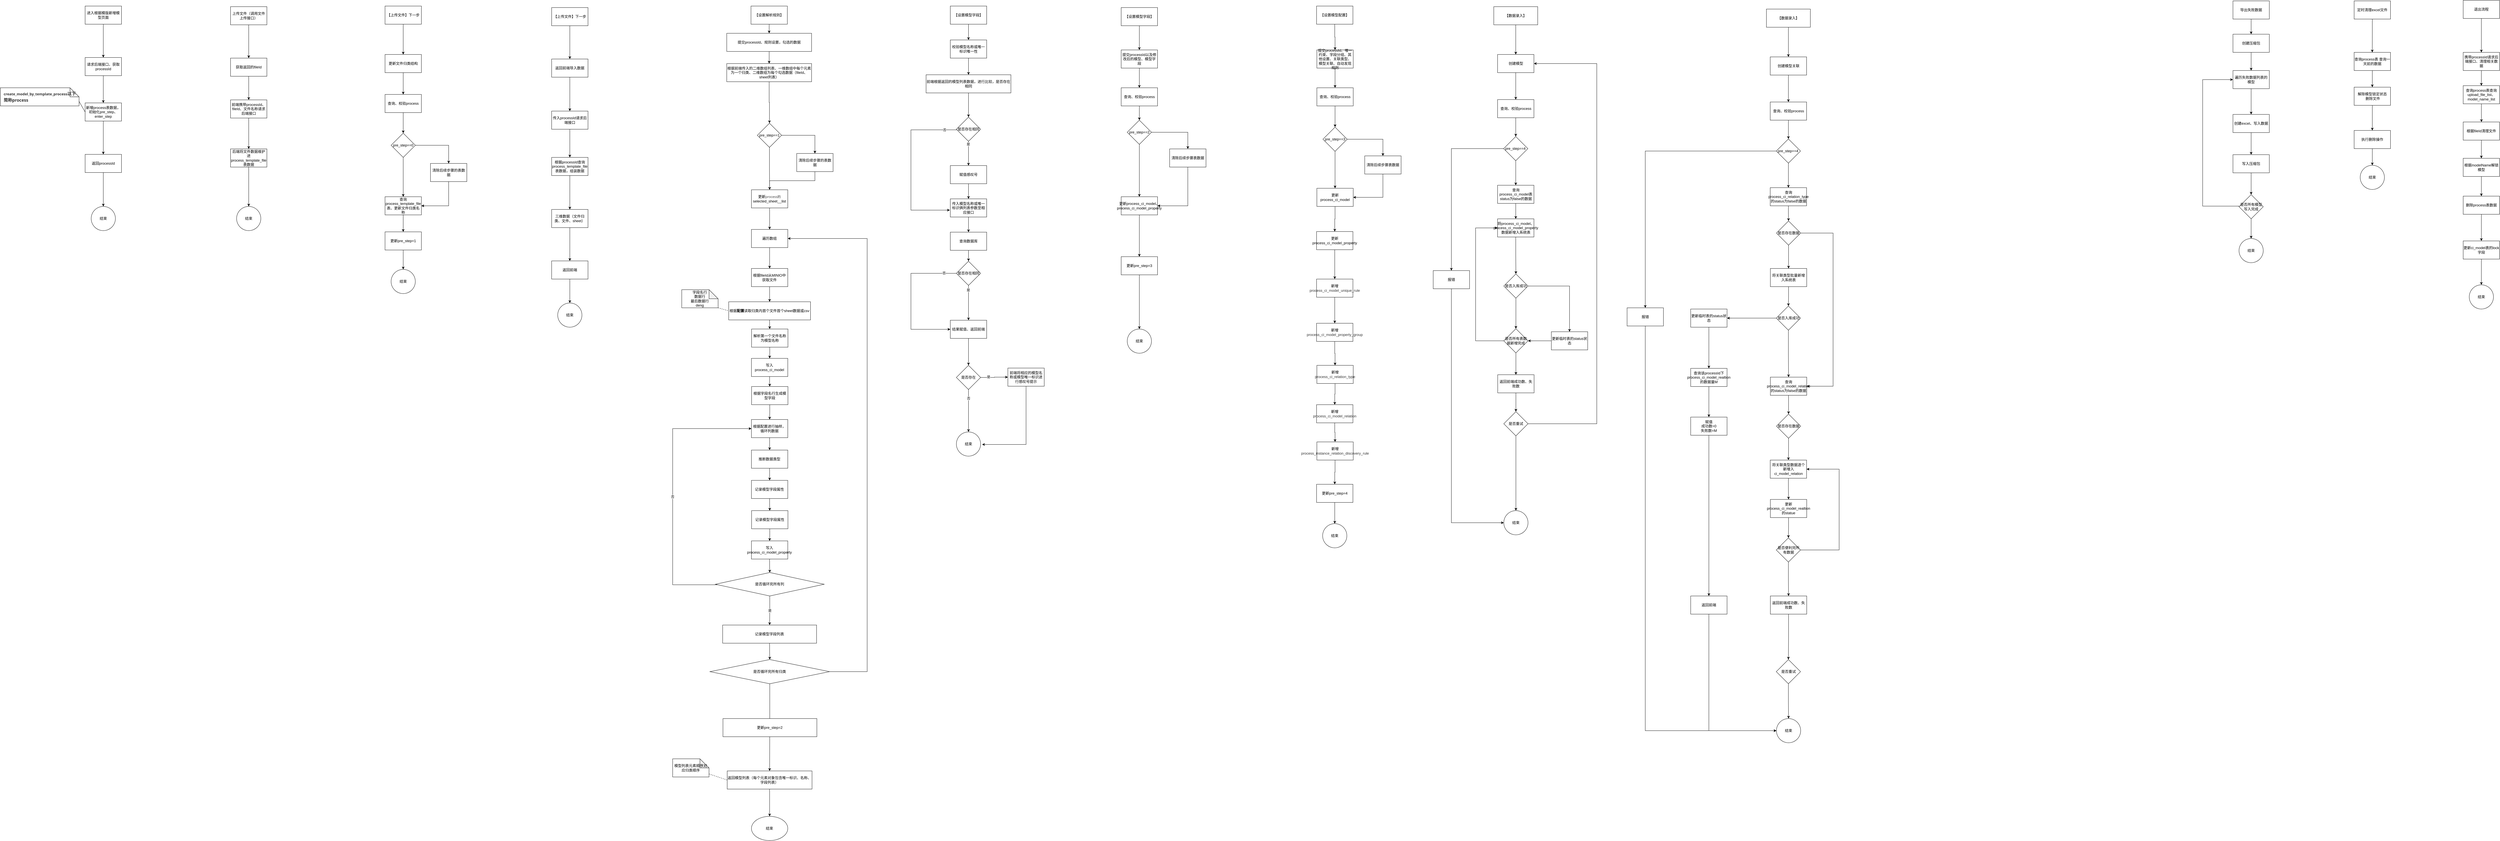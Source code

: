 <mxfile version="21.5.0" type="github">
  <diagram name="Page-1" id="z2g2F0g3IGi602Q9YPRa">
    <mxGraphModel dx="5750" dy="1884" grid="1" gridSize="10" guides="1" tooltips="1" connect="1" arrows="1" fold="1" page="1" pageScale="1" pageWidth="850" pageHeight="1100" math="0" shadow="0">
      <root>
        <mxCell id="0" />
        <mxCell id="1" parent="0" />
        <mxCell id="3SK7tmSLGKLuIoXsTymH-1" style="edgeStyle=orthogonalEdgeStyle;rounded=0;orthogonalLoop=1;jettySize=auto;html=1;exitX=0.5;exitY=1;exitDx=0;exitDy=0;" parent="1" source="3SK7tmSLGKLuIoXsTymH-2" target="3SK7tmSLGKLuIoXsTymH-131" edge="1">
          <mxGeometry relative="1" as="geometry" />
        </mxCell>
        <mxCell id="3SK7tmSLGKLuIoXsTymH-2" value="上传文件（调用文件上传接口）" style="rounded=0;whiteSpace=wrap;html=1;" parent="1" vertex="1">
          <mxGeometry x="-3160" y="-228" width="120" height="60" as="geometry" />
        </mxCell>
        <mxCell id="3SK7tmSLGKLuIoXsTymH-3" style="edgeStyle=orthogonalEdgeStyle;rounded=0;orthogonalLoop=1;jettySize=auto;html=1;" parent="1" source="3SK7tmSLGKLuIoXsTymH-4" target="3SK7tmSLGKLuIoXsTymH-6" edge="1">
          <mxGeometry relative="1" as="geometry" />
        </mxCell>
        <mxCell id="3SK7tmSLGKLuIoXsTymH-4" value="【设置解析规则】" style="rounded=0;whiteSpace=wrap;html=1;" parent="1" vertex="1">
          <mxGeometry x="-1442" y="-230" width="120" height="60" as="geometry" />
        </mxCell>
        <mxCell id="3SK7tmSLGKLuIoXsTymH-5" style="edgeStyle=orthogonalEdgeStyle;rounded=0;orthogonalLoop=1;jettySize=auto;html=1;entryX=0.5;entryY=0;entryDx=0;entryDy=0;" parent="1" source="3SK7tmSLGKLuIoXsTymH-6" target="3SK7tmSLGKLuIoXsTymH-30" edge="1">
          <mxGeometry relative="1" as="geometry" />
        </mxCell>
        <mxCell id="3SK7tmSLGKLuIoXsTymH-6" value="提交processId、规则设置，勾选的数据" style="rounded=0;whiteSpace=wrap;html=1;" parent="1" vertex="1">
          <mxGeometry x="-1522" y="-140" width="280" height="60" as="geometry" />
        </mxCell>
        <mxCell id="3SK7tmSLGKLuIoXsTymH-7" style="edgeStyle=orthogonalEdgeStyle;rounded=0;orthogonalLoop=1;jettySize=auto;html=1;" parent="1" source="3SK7tmSLGKLuIoXsTymH-8" target="3SK7tmSLGKLuIoXsTymH-297" edge="1">
          <mxGeometry relative="1" as="geometry" />
        </mxCell>
        <mxCell id="3SK7tmSLGKLuIoXsTymH-8" value="根据&lt;b&gt;配置&lt;/b&gt;读取归类内首个文件首个sheet数据或csv" style="rounded=0;whiteSpace=wrap;html=1;" parent="1" vertex="1">
          <mxGeometry x="-1515.51" y="747" width="270" height="60" as="geometry" />
        </mxCell>
        <mxCell id="3SK7tmSLGKLuIoXsTymH-11" style="edgeStyle=orthogonalEdgeStyle;rounded=0;orthogonalLoop=1;jettySize=auto;html=1;" parent="1" source="3SK7tmSLGKLuIoXsTymH-301" target="3SK7tmSLGKLuIoXsTymH-304" edge="1">
          <mxGeometry relative="1" as="geometry">
            <mxPoint x="-1380.51" y="1266" as="sourcePoint" />
          </mxGeometry>
        </mxCell>
        <mxCell id="3SK7tmSLGKLuIoXsTymH-13" style="edgeStyle=orthogonalEdgeStyle;rounded=0;orthogonalLoop=1;jettySize=auto;html=1;entryX=0.5;entryY=0;entryDx=0;entryDy=0;" parent="1" source="3SK7tmSLGKLuIoXsTymH-305" target="3SK7tmSLGKLuIoXsTymH-306" edge="1">
          <mxGeometry relative="1" as="geometry">
            <mxPoint x="-1380.036" y="1417" as="sourcePoint" />
            <mxPoint x="-1380.01" y="1506.0" as="targetPoint" />
          </mxGeometry>
        </mxCell>
        <mxCell id="3SK7tmSLGKLuIoXsTymH-15" value="是" style="edgeStyle=orthogonalEdgeStyle;rounded=0;orthogonalLoop=1;jettySize=auto;html=1;" parent="1" source="3SK7tmSLGKLuIoXsTymH-18" target="3SK7tmSLGKLuIoXsTymH-20" edge="1">
          <mxGeometry relative="1" as="geometry" />
        </mxCell>
        <mxCell id="3SK7tmSLGKLuIoXsTymH-16" style="edgeStyle=orthogonalEdgeStyle;rounded=0;orthogonalLoop=1;jettySize=auto;html=1;entryX=0;entryY=0.5;entryDx=0;entryDy=0;" parent="1" source="3SK7tmSLGKLuIoXsTymH-18" target="3SK7tmSLGKLuIoXsTymH-301" edge="1">
          <mxGeometry relative="1" as="geometry">
            <Array as="points">
              <mxPoint x="-1700.51" y="1682" />
              <mxPoint x="-1700.51" y="1166" />
            </Array>
          </mxGeometry>
        </mxCell>
        <mxCell id="3SK7tmSLGKLuIoXsTymH-17" value="否" style="edgeLabel;html=1;align=center;verticalAlign=middle;resizable=0;points=[];" parent="3SK7tmSLGKLuIoXsTymH-16" vertex="1" connectable="0">
          <mxGeometry x="-0.049" y="1" relative="1" as="geometry">
            <mxPoint as="offset" />
          </mxGeometry>
        </mxCell>
        <mxCell id="3SK7tmSLGKLuIoXsTymH-18" value="是否循环完所有列" style="rhombus;whiteSpace=wrap;html=1;" parent="1" vertex="1">
          <mxGeometry x="-1559.51" y="1641.55" width="359" height="77.45" as="geometry" />
        </mxCell>
        <mxCell id="3SK7tmSLGKLuIoXsTymH-19" style="edgeStyle=orthogonalEdgeStyle;rounded=0;orthogonalLoop=1;jettySize=auto;html=1;entryX=0.5;entryY=0;entryDx=0;entryDy=0;" parent="1" source="3SK7tmSLGKLuIoXsTymH-20" target="3SK7tmSLGKLuIoXsTymH-25" edge="1">
          <mxGeometry relative="1" as="geometry" />
        </mxCell>
        <mxCell id="3SK7tmSLGKLuIoXsTymH-20" value="记录模型字段列表" style="rounded=0;whiteSpace=wrap;html=1;" parent="1" vertex="1">
          <mxGeometry x="-1535.51" y="1815" width="310" height="60" as="geometry" />
        </mxCell>
        <mxCell id="3SK7tmSLGKLuIoXsTymH-24" value="是" style="edgeStyle=orthogonalEdgeStyle;rounded=0;orthogonalLoop=1;jettySize=auto;html=1;" parent="1" source="3SK7tmSLGKLuIoXsTymH-25" target="3SK7tmSLGKLuIoXsTymH-27" edge="1">
          <mxGeometry relative="1" as="geometry">
            <mxPoint x="-1380.51" y="2105" as="targetPoint" />
          </mxGeometry>
        </mxCell>
        <mxCell id="3SK7tmSLGKLuIoXsTymH-313" style="edgeStyle=orthogonalEdgeStyle;rounded=0;orthogonalLoop=1;jettySize=auto;html=1;entryX=1;entryY=0.5;entryDx=0;entryDy=0;" parent="1" source="3SK7tmSLGKLuIoXsTymH-25" target="3SK7tmSLGKLuIoXsTymH-32" edge="1">
          <mxGeometry relative="1" as="geometry">
            <Array as="points">
              <mxPoint x="-1058.51" y="1969" />
              <mxPoint x="-1058.51" y="538" />
            </Array>
          </mxGeometry>
        </mxCell>
        <mxCell id="3SK7tmSLGKLuIoXsTymH-25" value="是否循环完所有归类" style="rhombus;whiteSpace=wrap;html=1;" parent="1" vertex="1">
          <mxGeometry x="-1577.51" y="1929" width="395" height="80" as="geometry" />
        </mxCell>
        <mxCell id="3SK7tmSLGKLuIoXsTymH-26" style="edgeStyle=orthogonalEdgeStyle;rounded=0;orthogonalLoop=1;jettySize=auto;html=1;entryX=0.5;entryY=0;entryDx=0;entryDy=0;" parent="1" source="3SK7tmSLGKLuIoXsTymH-27" target="3SK7tmSLGKLuIoXsTymH-28" edge="1">
          <mxGeometry relative="1" as="geometry" />
        </mxCell>
        <mxCell id="3SK7tmSLGKLuIoXsTymH-27" value="返回模型列表（每个元素对象包含唯一标识、名称、字段列表）" style="rounded=0;whiteSpace=wrap;html=1;" parent="1" vertex="1">
          <mxGeometry x="-1520.51" y="2297" width="280" height="60" as="geometry" />
        </mxCell>
        <mxCell id="3SK7tmSLGKLuIoXsTymH-28" value="结束" style="ellipse;whiteSpace=wrap;html=1;" parent="1" vertex="1">
          <mxGeometry x="-1440.51" y="2447" width="120" height="80" as="geometry" />
        </mxCell>
        <mxCell id="3SK7tmSLGKLuIoXsTymH-29" style="edgeStyle=orthogonalEdgeStyle;rounded=0;orthogonalLoop=1;jettySize=auto;html=1;" parent="1" source="3SK7tmSLGKLuIoXsTymH-30" target="fFuvQ-C5Inp_0Tl-YwTY-43" edge="1">
          <mxGeometry relative="1" as="geometry">
            <mxPoint x="-1382" y="240" as="targetPoint" />
          </mxGeometry>
        </mxCell>
        <mxCell id="3SK7tmSLGKLuIoXsTymH-30" value="根据前端传入的二维数组列表、一维数组中每个元素为一个归类、二维数组为每个勾选数据（fileId、sheet列表）" style="rounded=0;whiteSpace=wrap;html=1;" parent="1" vertex="1">
          <mxGeometry x="-1522" y="-40" width="280" height="60" as="geometry" />
        </mxCell>
        <mxCell id="3SK7tmSLGKLuIoXsTymH-31" style="edgeStyle=orthogonalEdgeStyle;rounded=0;orthogonalLoop=1;jettySize=auto;html=1;" parent="1" source="3SK7tmSLGKLuIoXsTymH-32" target="3SK7tmSLGKLuIoXsTymH-135" edge="1">
          <mxGeometry relative="1" as="geometry" />
        </mxCell>
        <mxCell id="3SK7tmSLGKLuIoXsTymH-32" value="遍历数组" style="rounded=0;whiteSpace=wrap;html=1;" parent="1" vertex="1">
          <mxGeometry x="-1440.51" y="508" width="120" height="60" as="geometry" />
        </mxCell>
        <mxCell id="3SK7tmSLGKLuIoXsTymH-35" style="rounded=0;orthogonalLoop=1;jettySize=auto;html=1;exitX=1;exitY=1;exitDx=0;exitDy=0;exitPerimeter=0;entryX=0;entryY=0.5;entryDx=0;entryDy=0;endArrow=none;endFill=0;dashed=1;" parent="1" source="3SK7tmSLGKLuIoXsTymH-36" target="3SK7tmSLGKLuIoXsTymH-8" edge="1">
          <mxGeometry relative="1" as="geometry" />
        </mxCell>
        <mxCell id="3SK7tmSLGKLuIoXsTymH-36" value="字段名行&lt;br&gt;数据行&lt;br&gt;最后数据行&lt;br&gt;deng" style="shape=note;whiteSpace=wrap;html=1;backgroundOutline=1;darkOpacity=0.05;" parent="1" vertex="1">
          <mxGeometry x="-1670.51" y="707" width="120" height="60" as="geometry" />
        </mxCell>
        <mxCell id="3SK7tmSLGKLuIoXsTymH-66" style="edgeStyle=orthogonalEdgeStyle;rounded=0;orthogonalLoop=1;jettySize=auto;html=1;exitX=0.5;exitY=1;exitDx=0;exitDy=0;" parent="1" source="3SK7tmSLGKLuIoXsTymH-67" edge="1">
          <mxGeometry relative="1" as="geometry">
            <mxPoint x="3909.882" y="-77" as="targetPoint" />
          </mxGeometry>
        </mxCell>
        <mxCell id="3SK7tmSLGKLuIoXsTymH-67" value="定时清理excel文件" style="rounded=0;whiteSpace=wrap;html=1;" parent="1" vertex="1">
          <mxGeometry x="3850" y="-247" width="120" height="60" as="geometry" />
        </mxCell>
        <mxCell id="3SK7tmSLGKLuIoXsTymH-68" style="edgeStyle=orthogonalEdgeStyle;rounded=0;orthogonalLoop=1;jettySize=auto;html=1;entryX=0.5;entryY=0;entryDx=0;entryDy=0;" parent="1" source="3SK7tmSLGKLuIoXsTymH-69" target="3SK7tmSLGKLuIoXsTymH-231" edge="1">
          <mxGeometry relative="1" as="geometry" />
        </mxCell>
        <mxCell id="3SK7tmSLGKLuIoXsTymH-69" value="查询process表 查询一天前的数据" style="rounded=0;whiteSpace=wrap;html=1;" parent="1" vertex="1">
          <mxGeometry x="3850" y="-77" width="120" height="60" as="geometry" />
        </mxCell>
        <mxCell id="3SK7tmSLGKLuIoXsTymH-70" style="edgeStyle=orthogonalEdgeStyle;rounded=0;orthogonalLoop=1;jettySize=auto;html=1;exitX=0.5;exitY=1;exitDx=0;exitDy=0;" parent="1" source="3SK7tmSLGKLuIoXsTymH-71" target="3SK7tmSLGKLuIoXsTymH-72" edge="1">
          <mxGeometry relative="1" as="geometry" />
        </mxCell>
        <mxCell id="3SK7tmSLGKLuIoXsTymH-71" value="执行删除操作" style="rounded=0;whiteSpace=wrap;html=1;" parent="1" vertex="1">
          <mxGeometry x="3850" y="181" width="120" height="60" as="geometry" />
        </mxCell>
        <mxCell id="3SK7tmSLGKLuIoXsTymH-72" value="结束" style="ellipse;whiteSpace=wrap;html=1;aspect=fixed;" parent="1" vertex="1">
          <mxGeometry x="3870" y="296" width="80" height="80" as="geometry" />
        </mxCell>
        <mxCell id="3SK7tmSLGKLuIoXsTymH-128" style="orthogonalLoop=1;jettySize=auto;html=1;entryX=0;entryY=0.5;entryDx=0;entryDy=0;dashed=1;curved=1;endArrow=none;endFill=0;" parent="1" source="3SK7tmSLGKLuIoXsTymH-129" target="3SK7tmSLGKLuIoXsTymH-27" edge="1">
          <mxGeometry relative="1" as="geometry" />
        </mxCell>
        <mxCell id="3SK7tmSLGKLuIoXsTymH-129" value="模型列表元素顺序对应归类顺序" style="shape=note;whiteSpace=wrap;html=1;backgroundOutline=1;darkOpacity=0.05;" parent="1" vertex="1">
          <mxGeometry x="-1700.51" y="2257" width="120" height="60" as="geometry" />
        </mxCell>
        <mxCell id="3SK7tmSLGKLuIoXsTymH-130" style="edgeStyle=orthogonalEdgeStyle;rounded=0;orthogonalLoop=1;jettySize=auto;html=1;exitX=0.5;exitY=1;exitDx=0;exitDy=0;entryX=0.5;entryY=0;entryDx=0;entryDy=0;" parent="1" source="3SK7tmSLGKLuIoXsTymH-131" target="3SK7tmSLGKLuIoXsTymH-142" edge="1">
          <mxGeometry relative="1" as="geometry">
            <mxPoint x="-3100" y="102" as="targetPoint" />
          </mxGeometry>
        </mxCell>
        <mxCell id="3SK7tmSLGKLuIoXsTymH-131" value="获取返回的fileId" style="rounded=0;whiteSpace=wrap;html=1;" parent="1" vertex="1">
          <mxGeometry x="-3160" y="-58" width="120" height="60" as="geometry" />
        </mxCell>
        <mxCell id="3SK7tmSLGKLuIoXsTymH-134" style="edgeStyle=orthogonalEdgeStyle;rounded=0;orthogonalLoop=1;jettySize=auto;html=1;exitX=0.5;exitY=1;exitDx=0;exitDy=0;" parent="1" source="3SK7tmSLGKLuIoXsTymH-135" target="3SK7tmSLGKLuIoXsTymH-8" edge="1">
          <mxGeometry relative="1" as="geometry" />
        </mxCell>
        <mxCell id="3SK7tmSLGKLuIoXsTymH-135" value="根据fileId从MINIO中获取文件" style="rounded=0;whiteSpace=wrap;html=1;" parent="1" vertex="1">
          <mxGeometry x="-1440.51" y="637" width="120" height="60" as="geometry" />
        </mxCell>
        <mxCell id="3SK7tmSLGKLuIoXsTymH-136" style="edgeStyle=orthogonalEdgeStyle;rounded=0;orthogonalLoop=1;jettySize=auto;html=1;exitX=0.5;exitY=1;exitDx=0;exitDy=0;" parent="1" source="3SK7tmSLGKLuIoXsTymH-137" target="3SK7tmSLGKLuIoXsTymH-139" edge="1">
          <mxGeometry relative="1" as="geometry" />
        </mxCell>
        <mxCell id="3SK7tmSLGKLuIoXsTymH-137" value="进入根据模版新增模型页面" style="rounded=0;whiteSpace=wrap;html=1;" parent="1" vertex="1">
          <mxGeometry x="-3640" y="-230" width="120" height="60" as="geometry" />
        </mxCell>
        <mxCell id="3SK7tmSLGKLuIoXsTymH-138" style="edgeStyle=orthogonalEdgeStyle;rounded=0;orthogonalLoop=1;jettySize=auto;html=1;exitX=0.5;exitY=1;exitDx=0;exitDy=0;" parent="1" source="3SK7tmSLGKLuIoXsTymH-139" target="fFuvQ-C5Inp_0Tl-YwTY-1" edge="1">
          <mxGeometry relative="1" as="geometry">
            <mxPoint x="-3580" y="245" as="targetPoint" />
          </mxGeometry>
        </mxCell>
        <mxCell id="3SK7tmSLGKLuIoXsTymH-139" value="请求后端接口、获取processId" style="rounded=0;whiteSpace=wrap;html=1;" parent="1" vertex="1">
          <mxGeometry x="-3640" y="-60" width="120" height="60" as="geometry" />
        </mxCell>
        <mxCell id="3SK7tmSLGKLuIoXsTymH-141" style="edgeStyle=orthogonalEdgeStyle;rounded=0;orthogonalLoop=1;jettySize=auto;html=1;exitX=0.5;exitY=1;exitDx=0;exitDy=0;" parent="1" source="3SK7tmSLGKLuIoXsTymH-142" target="3SK7tmSLGKLuIoXsTymH-144" edge="1">
          <mxGeometry relative="1" as="geometry" />
        </mxCell>
        <mxCell id="3SK7tmSLGKLuIoXsTymH-142" value="前端携带processId、fileId、文件名称请求后端接口" style="rounded=0;whiteSpace=wrap;html=1;" parent="1" vertex="1">
          <mxGeometry x="-3160" y="80" width="120" height="60" as="geometry" />
        </mxCell>
        <mxCell id="3SK7tmSLGKLuIoXsTymH-143" style="edgeStyle=orthogonalEdgeStyle;rounded=0;orthogonalLoop=1;jettySize=auto;html=1;exitX=0.5;exitY=1;exitDx=0;exitDy=0;entryX=0.5;entryY=0;entryDx=0;entryDy=0;" parent="1" source="3SK7tmSLGKLuIoXsTymH-144" target="3SK7tmSLGKLuIoXsTymH-145" edge="1">
          <mxGeometry relative="1" as="geometry">
            <mxPoint x="-3100" y="412" as="targetPoint" />
          </mxGeometry>
        </mxCell>
        <mxCell id="3SK7tmSLGKLuIoXsTymH-144" value="后端将文件数据维护进process_template_file&lt;br&gt;表数据" style="rounded=0;whiteSpace=wrap;html=1;" parent="1" vertex="1">
          <mxGeometry x="-3160" y="242" width="120" height="60" as="geometry" />
        </mxCell>
        <mxCell id="3SK7tmSLGKLuIoXsTymH-145" value="结束" style="ellipse;whiteSpace=wrap;html=1;aspect=fixed;" parent="1" vertex="1">
          <mxGeometry x="-3140" y="432" width="80" height="80" as="geometry" />
        </mxCell>
        <mxCell id="3SK7tmSLGKLuIoXsTymH-155" style="edgeStyle=orthogonalEdgeStyle;rounded=0;orthogonalLoop=1;jettySize=auto;html=1;exitX=0.5;exitY=1;exitDx=0;exitDy=0;entryX=0.5;entryY=0;entryDx=0;entryDy=0;" parent="1" source="3SK7tmSLGKLuIoXsTymH-157" target="3SK7tmSLGKLuIoXsTymH-32" edge="1">
          <mxGeometry relative="1" as="geometry" />
        </mxCell>
        <mxCell id="3SK7tmSLGKLuIoXsTymH-156" style="rounded=0;orthogonalLoop=1;jettySize=auto;html=1;entryX=0;entryY=0;entryDx=260;entryDy=45;entryPerimeter=0;endArrow=none;endFill=0;exitX=0;exitY=0.5;exitDx=0;exitDy=0;" parent="1" source="fFuvQ-C5Inp_0Tl-YwTY-1" target="3SK7tmSLGKLuIoXsTymH-165" edge="1">
          <mxGeometry relative="1" as="geometry">
            <mxPoint x="-1830" y="900" as="sourcePoint" />
          </mxGeometry>
        </mxCell>
        <mxCell id="3SK7tmSLGKLuIoXsTymH-157" value="&lt;div style=&quot;orphans: 2; text-align: center;&quot;&gt;&lt;span style=&quot;background-color: initial; orphans: 4; text-align: start;&quot;&gt;更新&lt;/span&gt;&lt;span style=&quot;background-color: initial; color: rgb(51, 51, 51); font-family: &amp;quot;Open Sans&amp;quot;, &amp;quot;Clear Sans&amp;quot;, &amp;quot;Helvetica Neue&amp;quot;, Helvetica, Arial, &amp;quot;Segoe UI Emoji&amp;quot;, sans-serif; font-size: 11px; orphans: 4; text-align: start;&quot;&gt;process的&lt;/span&gt;&lt;/div&gt;selected_sheet__list" style="rounded=0;whiteSpace=wrap;html=1;" parent="1" vertex="1">
          <mxGeometry x="-1440.51" y="377" width="120" height="60" as="geometry" />
        </mxCell>
        <mxCell id="3SK7tmSLGKLuIoXsTymH-165" value="&lt;h3 style=&quot;box-sizing: border-box; break-after: avoid-page; break-inside: avoid; orphans: 4; margin-top: 1rem; margin-bottom: 1rem; position: relative; line-height: 1.43; cursor: text; color: rgb(51, 51, 51); font-family: &amp;quot;Open Sans&amp;quot;, &amp;quot;Clear Sans&amp;quot;, &amp;quot;Helvetica Neue&amp;quot;, Helvetica, Arial, &amp;quot;Segoe UI Emoji&amp;quot;, sans-serif; text-align: start;&quot; class=&quot;md-end-block md-heading md-focus&quot;&gt;&lt;font style=&quot;font-size: 12px;&quot;&gt;create_model_by_template_process&lt;/font&gt;以下&lt;br style=&quot;font-size: 12px;&quot;&gt;简称process&lt;/h3&gt;" style="shape=note;whiteSpace=wrap;html=1;backgroundOutline=1;darkOpacity=0.05;" parent="1" vertex="1">
          <mxGeometry x="-3920" y="40" width="260" height="60" as="geometry" />
        </mxCell>
        <mxCell id="3SK7tmSLGKLuIoXsTymH-196" style="edgeStyle=orthogonalEdgeStyle;rounded=0;orthogonalLoop=1;jettySize=auto;html=1;entryX=0.5;entryY=0;entryDx=0;entryDy=0;" parent="1" source="3SK7tmSLGKLuIoXsTymH-197" target="3SK7tmSLGKLuIoXsTymH-229" edge="1">
          <mxGeometry relative="1" as="geometry" />
        </mxCell>
        <mxCell id="3SK7tmSLGKLuIoXsTymH-197" value="导出失败数据" style="rounded=0;whiteSpace=wrap;html=1;" parent="1" vertex="1">
          <mxGeometry x="3450" y="-247" width="120" height="60" as="geometry" />
        </mxCell>
        <mxCell id="3SK7tmSLGKLuIoXsTymH-198" style="edgeStyle=orthogonalEdgeStyle;rounded=0;orthogonalLoop=1;jettySize=auto;html=1;" parent="1" source="3SK7tmSLGKLuIoXsTymH-199" target="3SK7tmSLGKLuIoXsTymH-201" edge="1">
          <mxGeometry relative="1" as="geometry" />
        </mxCell>
        <mxCell id="3SK7tmSLGKLuIoXsTymH-199" value="遍历失败数据列表的模型" style="rounded=0;whiteSpace=wrap;html=1;" parent="1" vertex="1">
          <mxGeometry x="3450" y="-17" width="120" height="60" as="geometry" />
        </mxCell>
        <mxCell id="3SK7tmSLGKLuIoXsTymH-200" style="edgeStyle=orthogonalEdgeStyle;rounded=0;orthogonalLoop=1;jettySize=auto;html=1;entryX=0.5;entryY=0;entryDx=0;entryDy=0;" parent="1" source="3SK7tmSLGKLuIoXsTymH-201" target="3SK7tmSLGKLuIoXsTymH-227" edge="1">
          <mxGeometry relative="1" as="geometry" />
        </mxCell>
        <mxCell id="3SK7tmSLGKLuIoXsTymH-201" value="创建excel、写入数据" style="rounded=0;whiteSpace=wrap;html=1;" parent="1" vertex="1">
          <mxGeometry x="3450" y="128" width="120" height="60" as="geometry" />
        </mxCell>
        <mxCell id="3SK7tmSLGKLuIoXsTymH-202" value="结束" style="ellipse;whiteSpace=wrap;html=1;aspect=fixed;" parent="1" vertex="1">
          <mxGeometry x="3470" y="538" width="80" height="80" as="geometry" />
        </mxCell>
        <mxCell id="3SK7tmSLGKLuIoXsTymH-203" style="edgeStyle=orthogonalEdgeStyle;rounded=0;orthogonalLoop=1;jettySize=auto;html=1;exitX=0;exitY=0.5;exitDx=0;exitDy=0;entryX=0;entryY=0.5;entryDx=0;entryDy=0;" parent="1" source="3SK7tmSLGKLuIoXsTymH-205" target="3SK7tmSLGKLuIoXsTymH-199" edge="1">
          <mxGeometry relative="1" as="geometry">
            <Array as="points">
              <mxPoint x="3470" y="431" />
              <mxPoint x="3350" y="431" />
              <mxPoint x="3350" y="13" />
            </Array>
          </mxGeometry>
        </mxCell>
        <mxCell id="3SK7tmSLGKLuIoXsTymH-204" style="edgeStyle=orthogonalEdgeStyle;rounded=0;orthogonalLoop=1;jettySize=auto;html=1;entryX=0.5;entryY=0;entryDx=0;entryDy=0;" parent="1" source="3SK7tmSLGKLuIoXsTymH-205" target="3SK7tmSLGKLuIoXsTymH-202" edge="1">
          <mxGeometry relative="1" as="geometry" />
        </mxCell>
        <mxCell id="3SK7tmSLGKLuIoXsTymH-205" value="是否所有模型写入完成" style="rhombus;whiteSpace=wrap;html=1;" parent="1" vertex="1">
          <mxGeometry x="3470" y="393" width="80" height="80" as="geometry" />
        </mxCell>
        <mxCell id="3SK7tmSLGKLuIoXsTymH-208" value="结束" style="ellipse;whiteSpace=wrap;html=1;aspect=fixed;" parent="1" vertex="1">
          <mxGeometry x="4230" y="691" width="80" height="80" as="geometry" />
        </mxCell>
        <mxCell id="3SK7tmSLGKLuIoXsTymH-209" style="edgeStyle=orthogonalEdgeStyle;rounded=0;orthogonalLoop=1;jettySize=auto;html=1;exitX=0.5;exitY=1;exitDx=0;exitDy=0;entryX=0.5;entryY=0;entryDx=0;entryDy=0;" parent="1" source="3SK7tmSLGKLuIoXsTymH-210" target="3SK7tmSLGKLuIoXsTymH-212" edge="1">
          <mxGeometry relative="1" as="geometry" />
        </mxCell>
        <mxCell id="3SK7tmSLGKLuIoXsTymH-210" value="携带processId请求后端接口、清理相关数据" style="rounded=0;whiteSpace=wrap;html=1;" parent="1" vertex="1">
          <mxGeometry x="4210" y="-77" width="120" height="60" as="geometry" />
        </mxCell>
        <mxCell id="3SK7tmSLGKLuIoXsTymH-211" style="edgeStyle=orthogonalEdgeStyle;rounded=0;orthogonalLoop=1;jettySize=auto;html=1;exitX=0.5;exitY=1;exitDx=0;exitDy=0;" parent="1" source="3SK7tmSLGKLuIoXsTymH-212" edge="1">
          <mxGeometry relative="1" as="geometry">
            <mxPoint x="4270.333" y="153" as="targetPoint" />
          </mxGeometry>
        </mxCell>
        <mxCell id="3SK7tmSLGKLuIoXsTymH-212" value="查询process表查询upload_file_list、model_name_list" style="rounded=0;whiteSpace=wrap;html=1;" parent="1" vertex="1">
          <mxGeometry x="4210" y="33" width="120" height="60" as="geometry" />
        </mxCell>
        <mxCell id="3SK7tmSLGKLuIoXsTymH-213" style="edgeStyle=orthogonalEdgeStyle;rounded=0;orthogonalLoop=1;jettySize=auto;html=1;exitX=0.5;exitY=1;exitDx=0;exitDy=0;" parent="1" source="3SK7tmSLGKLuIoXsTymH-214" target="3SK7tmSLGKLuIoXsTymH-216" edge="1">
          <mxGeometry relative="1" as="geometry" />
        </mxCell>
        <mxCell id="3SK7tmSLGKLuIoXsTymH-214" value="根据fileId清理文件" style="rounded=0;whiteSpace=wrap;html=1;" parent="1" vertex="1">
          <mxGeometry x="4210" y="153" width="120" height="60" as="geometry" />
        </mxCell>
        <mxCell id="3SK7tmSLGKLuIoXsTymH-215" style="edgeStyle=orthogonalEdgeStyle;rounded=0;orthogonalLoop=1;jettySize=auto;html=1;entryX=0.5;entryY=0;entryDx=0;entryDy=0;" parent="1" source="3SK7tmSLGKLuIoXsTymH-216" target="3SK7tmSLGKLuIoXsTymH-218" edge="1">
          <mxGeometry relative="1" as="geometry" />
        </mxCell>
        <mxCell id="3SK7tmSLGKLuIoXsTymH-216" value="根据modelName解锁模型" style="rounded=0;whiteSpace=wrap;html=1;" parent="1" vertex="1">
          <mxGeometry x="4210" y="273" width="120" height="60" as="geometry" />
        </mxCell>
        <mxCell id="3SK7tmSLGKLuIoXsTymH-217" style="edgeStyle=orthogonalEdgeStyle;rounded=0;orthogonalLoop=1;jettySize=auto;html=1;exitX=0.5;exitY=1;exitDx=0;exitDy=0;" parent="1" source="3SK7tmSLGKLuIoXsTymH-218" target="3SK7tmSLGKLuIoXsTymH-223" edge="1">
          <mxGeometry relative="1" as="geometry" />
        </mxCell>
        <mxCell id="3SK7tmSLGKLuIoXsTymH-218" value="删除process表数据" style="rounded=0;whiteSpace=wrap;html=1;" parent="1" vertex="1">
          <mxGeometry x="4210" y="398" width="120" height="60" as="geometry" />
        </mxCell>
        <mxCell id="3SK7tmSLGKLuIoXsTymH-219" style="edgeStyle=orthogonalEdgeStyle;rounded=0;orthogonalLoop=1;jettySize=auto;html=1;exitX=0.5;exitY=1;exitDx=0;exitDy=0;entryX=0.5;entryY=0;entryDx=0;entryDy=0;" parent="1" source="3SK7tmSLGKLuIoXsTymH-220" target="3SK7tmSLGKLuIoXsTymH-210" edge="1">
          <mxGeometry relative="1" as="geometry" />
        </mxCell>
        <mxCell id="3SK7tmSLGKLuIoXsTymH-220" value="退出流程" style="rounded=0;whiteSpace=wrap;html=1;" parent="1" vertex="1">
          <mxGeometry x="4210" y="-249" width="120" height="60" as="geometry" />
        </mxCell>
        <mxCell id="3SK7tmSLGKLuIoXsTymH-222" style="edgeStyle=orthogonalEdgeStyle;rounded=0;orthogonalLoop=1;jettySize=auto;html=1;exitX=0.5;exitY=1;exitDx=0;exitDy=0;" parent="1" source="3SK7tmSLGKLuIoXsTymH-223" target="3SK7tmSLGKLuIoXsTymH-208" edge="1">
          <mxGeometry relative="1" as="geometry" />
        </mxCell>
        <mxCell id="3SK7tmSLGKLuIoXsTymH-223" value="更新ci_model表的lock字段" style="rounded=0;whiteSpace=wrap;html=1;" parent="1" vertex="1">
          <mxGeometry x="4210" y="546" width="120" height="60" as="geometry" />
        </mxCell>
        <mxCell id="3SK7tmSLGKLuIoXsTymH-224" style="edgeStyle=orthogonalEdgeStyle;rounded=0;orthogonalLoop=1;jettySize=auto;html=1;exitX=0.5;exitY=1;exitDx=0;exitDy=0;" parent="1" source="3SK7tmSLGKLuIoXsTymH-304" target="3SK7tmSLGKLuIoXsTymH-305" edge="1">
          <mxGeometry relative="1" as="geometry">
            <mxPoint x="-1380.457" y="1366" as="sourcePoint" />
            <mxPoint x="-1380.01" y="1357" as="targetPoint" />
          </mxGeometry>
        </mxCell>
        <mxCell id="3SK7tmSLGKLuIoXsTymH-226" style="edgeStyle=orthogonalEdgeStyle;rounded=0;orthogonalLoop=1;jettySize=auto;html=1;" parent="1" source="3SK7tmSLGKLuIoXsTymH-227" target="3SK7tmSLGKLuIoXsTymH-205" edge="1">
          <mxGeometry relative="1" as="geometry" />
        </mxCell>
        <mxCell id="3SK7tmSLGKLuIoXsTymH-227" value="写入压缩包" style="rounded=0;whiteSpace=wrap;html=1;" parent="1" vertex="1">
          <mxGeometry x="3450" y="261" width="120" height="60" as="geometry" />
        </mxCell>
        <mxCell id="3SK7tmSLGKLuIoXsTymH-228" style="edgeStyle=orthogonalEdgeStyle;rounded=0;orthogonalLoop=1;jettySize=auto;html=1;entryX=0.5;entryY=0;entryDx=0;entryDy=0;" parent="1" source="3SK7tmSLGKLuIoXsTymH-229" target="3SK7tmSLGKLuIoXsTymH-199" edge="1">
          <mxGeometry relative="1" as="geometry" />
        </mxCell>
        <mxCell id="3SK7tmSLGKLuIoXsTymH-229" value="创建压缩包" style="rounded=0;whiteSpace=wrap;html=1;" parent="1" vertex="1">
          <mxGeometry x="3450" y="-137" width="120" height="60" as="geometry" />
        </mxCell>
        <mxCell id="3SK7tmSLGKLuIoXsTymH-230" style="edgeStyle=orthogonalEdgeStyle;rounded=0;orthogonalLoop=1;jettySize=auto;html=1;entryX=0.5;entryY=0;entryDx=0;entryDy=0;" parent="1" source="3SK7tmSLGKLuIoXsTymH-231" target="3SK7tmSLGKLuIoXsTymH-71" edge="1">
          <mxGeometry relative="1" as="geometry" />
        </mxCell>
        <mxCell id="3SK7tmSLGKLuIoXsTymH-231" value="解除模型锁定状态&lt;br&gt;&amp;nbsp;删除文件" style="rounded=0;whiteSpace=wrap;html=1;" parent="1" vertex="1">
          <mxGeometry x="3850" y="38" width="120" height="60" as="geometry" />
        </mxCell>
        <mxCell id="fFuvQ-C5Inp_0Tl-YwTY-52" style="edgeStyle=orthogonalEdgeStyle;rounded=0;orthogonalLoop=1;jettySize=auto;html=1;exitX=0.5;exitY=1;exitDx=0;exitDy=0;" edge="1" parent="1" source="3SK7tmSLGKLuIoXsTymH-233" target="3SK7tmSLGKLuIoXsTymH-235">
          <mxGeometry relative="1" as="geometry" />
        </mxCell>
        <mxCell id="3SK7tmSLGKLuIoXsTymH-233" value="校验模型名称或唯一标识唯一性" style="rounded=0;whiteSpace=wrap;html=1;" parent="1" vertex="1">
          <mxGeometry x="-784" y="-118" width="120" height="60" as="geometry" />
        </mxCell>
        <mxCell id="3SK7tmSLGKLuIoXsTymH-234" style="edgeStyle=orthogonalEdgeStyle;rounded=0;orthogonalLoop=1;jettySize=auto;html=1;exitX=0.5;exitY=1;exitDx=0;exitDy=0;entryX=0.5;entryY=0;entryDx=0;entryDy=0;" parent="1" source="3SK7tmSLGKLuIoXsTymH-235" target="3SK7tmSLGKLuIoXsTymH-240" edge="1">
          <mxGeometry relative="1" as="geometry">
            <mxPoint x="-723.692" y="177" as="targetPoint" />
          </mxGeometry>
        </mxCell>
        <mxCell id="3SK7tmSLGKLuIoXsTymH-235" value="前端根据返回的模型列表数据，进行比较，是否存在相同" style="rounded=0;whiteSpace=wrap;html=1;" parent="1" vertex="1">
          <mxGeometry x="-864" y="-3" width="280" height="60" as="geometry" />
        </mxCell>
        <mxCell id="3SK7tmSLGKLuIoXsTymH-236" style="edgeStyle=orthogonalEdgeStyle;rounded=0;orthogonalLoop=1;jettySize=auto;html=1;exitX=0;exitY=0.5;exitDx=0;exitDy=0;entryX=-0.013;entryY=0.62;entryDx=0;entryDy=0;entryPerimeter=0;" parent="1" source="3SK7tmSLGKLuIoXsTymH-240" target="3SK7tmSLGKLuIoXsTymH-244" edge="1">
          <mxGeometry relative="1" as="geometry">
            <mxPoint x="-894" y="477" as="targetPoint" />
            <Array as="points">
              <mxPoint x="-764" y="179" />
              <mxPoint x="-914" y="179" />
              <mxPoint x="-914" y="444" />
            </Array>
          </mxGeometry>
        </mxCell>
        <mxCell id="3SK7tmSLGKLuIoXsTymH-237" value="否" style="edgeLabel;html=1;align=center;verticalAlign=middle;resizable=0;points=[];" parent="3SK7tmSLGKLuIoXsTymH-236" vertex="1" connectable="0">
          <mxGeometry x="-0.847" relative="1" as="geometry">
            <mxPoint as="offset" />
          </mxGeometry>
        </mxCell>
        <mxCell id="3SK7tmSLGKLuIoXsTymH-238" style="edgeStyle=orthogonalEdgeStyle;rounded=0;orthogonalLoop=1;jettySize=auto;html=1;exitX=0.5;exitY=1;exitDx=0;exitDy=0;entryX=0.5;entryY=0;entryDx=0;entryDy=0;" parent="1" source="3SK7tmSLGKLuIoXsTymH-240" target="3SK7tmSLGKLuIoXsTymH-242" edge="1">
          <mxGeometry relative="1" as="geometry">
            <mxPoint x="-723.692" y="347" as="targetPoint" />
          </mxGeometry>
        </mxCell>
        <mxCell id="3SK7tmSLGKLuIoXsTymH-239" value="是" style="edgeLabel;html=1;align=center;verticalAlign=middle;resizable=0;points=[];" parent="3SK7tmSLGKLuIoXsTymH-238" vertex="1" connectable="0">
          <mxGeometry x="-0.775" y="-1" relative="1" as="geometry">
            <mxPoint as="offset" />
          </mxGeometry>
        </mxCell>
        <mxCell id="3SK7tmSLGKLuIoXsTymH-240" value="是否存在相同" style="rhombus;whiteSpace=wrap;html=1;" parent="1" vertex="1">
          <mxGeometry x="-764" y="137" width="80" height="80" as="geometry" />
        </mxCell>
        <mxCell id="3SK7tmSLGKLuIoXsTymH-241" style="edgeStyle=orthogonalEdgeStyle;rounded=0;orthogonalLoop=1;jettySize=auto;html=1;exitX=0.5;exitY=1;exitDx=0;exitDy=0;" parent="1" source="3SK7tmSLGKLuIoXsTymH-242" target="3SK7tmSLGKLuIoXsTymH-244" edge="1">
          <mxGeometry relative="1" as="geometry" />
        </mxCell>
        <mxCell id="3SK7tmSLGKLuIoXsTymH-242" value="赋值感叹号" style="rounded=0;whiteSpace=wrap;html=1;" parent="1" vertex="1">
          <mxGeometry x="-784" y="297" width="120" height="60" as="geometry" />
        </mxCell>
        <mxCell id="3SK7tmSLGKLuIoXsTymH-243" style="edgeStyle=orthogonalEdgeStyle;rounded=0;orthogonalLoop=1;jettySize=auto;html=1;exitX=0.5;exitY=1;exitDx=0;exitDy=0;" parent="1" source="3SK7tmSLGKLuIoXsTymH-244" target="3SK7tmSLGKLuIoXsTymH-246" edge="1">
          <mxGeometry relative="1" as="geometry">
            <mxPoint x="-724.111" y="667" as="targetPoint" />
          </mxGeometry>
        </mxCell>
        <mxCell id="3SK7tmSLGKLuIoXsTymH-244" value="传入模型名称或唯一标识俩列表参数至相应接口" style="rounded=0;whiteSpace=wrap;html=1;" parent="1" vertex="1">
          <mxGeometry x="-784" y="407" width="120" height="60" as="geometry" />
        </mxCell>
        <mxCell id="3SK7tmSLGKLuIoXsTymH-245" style="edgeStyle=orthogonalEdgeStyle;rounded=0;orthogonalLoop=1;jettySize=auto;html=1;exitX=0.5;exitY=1;exitDx=0;exitDy=0;" parent="1" source="3SK7tmSLGKLuIoXsTymH-246" target="3SK7tmSLGKLuIoXsTymH-251" edge="1">
          <mxGeometry relative="1" as="geometry">
            <mxPoint x="-723.652" y="658" as="targetPoint" />
          </mxGeometry>
        </mxCell>
        <mxCell id="3SK7tmSLGKLuIoXsTymH-246" value="查询数据库" style="rounded=0;whiteSpace=wrap;html=1;" parent="1" vertex="1">
          <mxGeometry x="-784" y="517" width="120" height="60" as="geometry" />
        </mxCell>
        <mxCell id="3SK7tmSLGKLuIoXsTymH-247" style="edgeStyle=orthogonalEdgeStyle;rounded=0;orthogonalLoop=1;jettySize=auto;html=1;exitX=0.5;exitY=1;exitDx=0;exitDy=0;entryX=0.5;entryY=0;entryDx=0;entryDy=0;" parent="1" source="3SK7tmSLGKLuIoXsTymH-251" target="3SK7tmSLGKLuIoXsTymH-253" edge="1">
          <mxGeometry relative="1" as="geometry">
            <mxPoint x="-723.652" y="798" as="targetPoint" />
          </mxGeometry>
        </mxCell>
        <mxCell id="3SK7tmSLGKLuIoXsTymH-248" value="是" style="edgeLabel;html=1;align=center;verticalAlign=middle;resizable=0;points=[];" parent="3SK7tmSLGKLuIoXsTymH-247" vertex="1" connectable="0">
          <mxGeometry x="-0.752" y="-1" relative="1" as="geometry">
            <mxPoint as="offset" />
          </mxGeometry>
        </mxCell>
        <mxCell id="3SK7tmSLGKLuIoXsTymH-249" style="edgeStyle=orthogonalEdgeStyle;rounded=0;orthogonalLoop=1;jettySize=auto;html=1;exitX=0;exitY=0.5;exitDx=0;exitDy=0;entryX=0;entryY=0.5;entryDx=0;entryDy=0;" parent="1" source="3SK7tmSLGKLuIoXsTymH-251" target="3SK7tmSLGKLuIoXsTymH-253" edge="1">
          <mxGeometry relative="1" as="geometry">
            <Array as="points">
              <mxPoint x="-914" y="653" />
              <mxPoint x="-914" y="838" />
            </Array>
          </mxGeometry>
        </mxCell>
        <mxCell id="3SK7tmSLGKLuIoXsTymH-250" value="否" style="edgeLabel;html=1;align=center;verticalAlign=middle;resizable=0;points=[];" parent="3SK7tmSLGKLuIoXsTymH-249" vertex="1" connectable="0">
          <mxGeometry x="-0.821" y="-1" relative="1" as="geometry">
            <mxPoint as="offset" />
          </mxGeometry>
        </mxCell>
        <mxCell id="3SK7tmSLGKLuIoXsTymH-251" value="是否存在相同" style="rhombus;whiteSpace=wrap;html=1;" parent="1" vertex="1">
          <mxGeometry x="-764" y="613" width="80" height="80" as="geometry" />
        </mxCell>
        <mxCell id="3SK7tmSLGKLuIoXsTymH-252" style="edgeStyle=orthogonalEdgeStyle;rounded=0;orthogonalLoop=1;jettySize=auto;html=1;exitX=0.5;exitY=1;exitDx=0;exitDy=0;" parent="1" source="3SK7tmSLGKLuIoXsTymH-253" target="3SK7tmSLGKLuIoXsTymH-260" edge="1">
          <mxGeometry relative="1" as="geometry">
            <mxPoint x="-723.652" y="958" as="targetPoint" />
          </mxGeometry>
        </mxCell>
        <mxCell id="3SK7tmSLGKLuIoXsTymH-253" value="结果赋值、返回前端" style="rounded=0;whiteSpace=wrap;html=1;" parent="1" vertex="1">
          <mxGeometry x="-784" y="808" width="120" height="60" as="geometry" />
        </mxCell>
        <mxCell id="3SK7tmSLGKLuIoXsTymH-254" style="edgeStyle=orthogonalEdgeStyle;rounded=0;orthogonalLoop=1;jettySize=auto;html=1;entryX=1.061;entryY=0.519;entryDx=0;entryDy=0;entryPerimeter=0;" parent="1" source="3SK7tmSLGKLuIoXsTymH-255" target="3SK7tmSLGKLuIoXsTymH-261" edge="1">
          <mxGeometry relative="1" as="geometry">
            <Array as="points">
              <mxPoint x="-534" y="1218" />
            </Array>
          </mxGeometry>
        </mxCell>
        <mxCell id="3SK7tmSLGKLuIoXsTymH-255" value="前端将相应的模型名称或模型唯一标识进行感叹号提示" style="rounded=0;whiteSpace=wrap;html=1;" parent="1" vertex="1">
          <mxGeometry x="-594" y="966" width="120" height="60" as="geometry" />
        </mxCell>
        <mxCell id="3SK7tmSLGKLuIoXsTymH-256" style="edgeStyle=orthogonalEdgeStyle;rounded=0;orthogonalLoop=1;jettySize=auto;html=1;exitX=1;exitY=0.5;exitDx=0;exitDy=0;" parent="1" source="3SK7tmSLGKLuIoXsTymH-260" target="3SK7tmSLGKLuIoXsTymH-255" edge="1">
          <mxGeometry relative="1" as="geometry" />
        </mxCell>
        <mxCell id="3SK7tmSLGKLuIoXsTymH-257" value="是" style="edgeLabel;html=1;align=center;verticalAlign=middle;resizable=0;points=[];" parent="3SK7tmSLGKLuIoXsTymH-256" vertex="1" connectable="0">
          <mxGeometry x="-0.431" y="2" relative="1" as="geometry">
            <mxPoint as="offset" />
          </mxGeometry>
        </mxCell>
        <mxCell id="3SK7tmSLGKLuIoXsTymH-258" style="edgeStyle=orthogonalEdgeStyle;rounded=0;orthogonalLoop=1;jettySize=auto;html=1;exitX=0.5;exitY=1;exitDx=0;exitDy=0;" parent="1" source="3SK7tmSLGKLuIoXsTymH-260" target="3SK7tmSLGKLuIoXsTymH-261" edge="1">
          <mxGeometry relative="1" as="geometry" />
        </mxCell>
        <mxCell id="3SK7tmSLGKLuIoXsTymH-259" value="否" style="edgeLabel;html=1;align=center;verticalAlign=middle;resizable=0;points=[];" parent="3SK7tmSLGKLuIoXsTymH-258" vertex="1" connectable="0">
          <mxGeometry x="-0.588" relative="1" as="geometry">
            <mxPoint as="offset" />
          </mxGeometry>
        </mxCell>
        <mxCell id="3SK7tmSLGKLuIoXsTymH-260" value="是否存在" style="rhombus;whiteSpace=wrap;html=1;" parent="1" vertex="1">
          <mxGeometry x="-764" y="957" width="80" height="80" as="geometry" />
        </mxCell>
        <mxCell id="3SK7tmSLGKLuIoXsTymH-261" value="结束" style="ellipse;whiteSpace=wrap;html=1;aspect=fixed;" parent="1" vertex="1">
          <mxGeometry x="-764" y="1177" width="80" height="80" as="geometry" />
        </mxCell>
        <mxCell id="3SK7tmSLGKLuIoXsTymH-273" value="结束" style="ellipse;whiteSpace=wrap;html=1;aspect=fixed;" parent="1" vertex="1">
          <mxGeometry x="-3620" y="432" width="80" height="80" as="geometry" />
        </mxCell>
        <mxCell id="3SK7tmSLGKLuIoXsTymH-275" style="edgeStyle=orthogonalEdgeStyle;rounded=0;orthogonalLoop=1;jettySize=auto;html=1;exitX=0.5;exitY=1;exitDx=0;exitDy=0;" parent="1" source="3SK7tmSLGKLuIoXsTymH-276" target="3SK7tmSLGKLuIoXsTymH-278" edge="1">
          <mxGeometry relative="1" as="geometry" />
        </mxCell>
        <mxCell id="3SK7tmSLGKLuIoXsTymH-276" value="【上传文件】下一步" style="rounded=0;whiteSpace=wrap;html=1;" parent="1" vertex="1">
          <mxGeometry x="-2100" y="-225" width="120" height="60" as="geometry" />
        </mxCell>
        <mxCell id="3SK7tmSLGKLuIoXsTymH-277" style="edgeStyle=orthogonalEdgeStyle;rounded=0;orthogonalLoop=1;jettySize=auto;html=1;exitX=0.5;exitY=1;exitDx=0;exitDy=0;" parent="1" source="3SK7tmSLGKLuIoXsTymH-278" target="3SK7tmSLGKLuIoXsTymH-280" edge="1">
          <mxGeometry relative="1" as="geometry">
            <mxPoint x="-2040" y="250" as="targetPoint" />
          </mxGeometry>
        </mxCell>
        <mxCell id="3SK7tmSLGKLuIoXsTymH-278" value="返回前端导入数据" style="rounded=0;whiteSpace=wrap;html=1;" parent="1" vertex="1">
          <mxGeometry x="-2100" y="-55" width="120" height="60" as="geometry" />
        </mxCell>
        <mxCell id="3SK7tmSLGKLuIoXsTymH-281" style="edgeStyle=orthogonalEdgeStyle;rounded=0;orthogonalLoop=1;jettySize=auto;html=1;" parent="1" source="3SK7tmSLGKLuIoXsTymH-280" target="3SK7tmSLGKLuIoXsTymH-282" edge="1">
          <mxGeometry relative="1" as="geometry">
            <mxPoint x="-2040" y="277" as="targetPoint" />
          </mxGeometry>
        </mxCell>
        <mxCell id="3SK7tmSLGKLuIoXsTymH-280" value="传入processId请求后端接口" style="rounded=0;whiteSpace=wrap;html=1;" parent="1" vertex="1">
          <mxGeometry x="-2100" y="117" width="120" height="60" as="geometry" />
        </mxCell>
        <mxCell id="3SK7tmSLGKLuIoXsTymH-288" style="edgeStyle=orthogonalEdgeStyle;rounded=0;orthogonalLoop=1;jettySize=auto;html=1;exitX=0.5;exitY=1;exitDx=0;exitDy=0;" parent="1" source="3SK7tmSLGKLuIoXsTymH-282" target="3SK7tmSLGKLuIoXsTymH-289" edge="1">
          <mxGeometry relative="1" as="geometry">
            <mxPoint x="-2040" y="430" as="targetPoint" />
          </mxGeometry>
        </mxCell>
        <mxCell id="3SK7tmSLGKLuIoXsTymH-282" value="根据processId查询process_template_file表数据，组装数据" style="rounded=0;whiteSpace=wrap;html=1;" parent="1" vertex="1">
          <mxGeometry x="-2100" y="270" width="120" height="60" as="geometry" />
        </mxCell>
        <mxCell id="3SK7tmSLGKLuIoXsTymH-285" style="edgeStyle=orthogonalEdgeStyle;rounded=0;orthogonalLoop=1;jettySize=auto;html=1;" parent="1" source="3SK7tmSLGKLuIoXsTymH-283" target="3SK7tmSLGKLuIoXsTymH-284" edge="1">
          <mxGeometry relative="1" as="geometry" />
        </mxCell>
        <mxCell id="3SK7tmSLGKLuIoXsTymH-283" value="提交processId以及修改后的模型、模型字段" style="rounded=0;whiteSpace=wrap;html=1;" parent="1" vertex="1">
          <mxGeometry x="-220" y="-85" width="120" height="60" as="geometry" />
        </mxCell>
        <mxCell id="fFuvQ-C5Inp_0Tl-YwTY-55" style="edgeStyle=orthogonalEdgeStyle;rounded=0;orthogonalLoop=1;jettySize=auto;html=1;exitX=0.5;exitY=1;exitDx=0;exitDy=0;" edge="1" parent="1" source="3SK7tmSLGKLuIoXsTymH-284" target="fFuvQ-C5Inp_0Tl-YwTY-54">
          <mxGeometry relative="1" as="geometry" />
        </mxCell>
        <mxCell id="3SK7tmSLGKLuIoXsTymH-284" value="查询、校验process" style="rounded=0;whiteSpace=wrap;html=1;" parent="1" vertex="1">
          <mxGeometry x="-220" y="40" width="120" height="60" as="geometry" />
        </mxCell>
        <mxCell id="3SK7tmSLGKLuIoXsTymH-290" style="edgeStyle=orthogonalEdgeStyle;rounded=0;orthogonalLoop=1;jettySize=auto;html=1;" parent="1" source="3SK7tmSLGKLuIoXsTymH-289" target="3SK7tmSLGKLuIoXsTymH-291" edge="1">
          <mxGeometry relative="1" as="geometry">
            <mxPoint x="-2040" y="610" as="targetPoint" />
          </mxGeometry>
        </mxCell>
        <mxCell id="3SK7tmSLGKLuIoXsTymH-289" value="三维数据（文件归类、文件、sheet）" style="rounded=0;whiteSpace=wrap;html=1;" parent="1" vertex="1">
          <mxGeometry x="-2100" y="442" width="120" height="60" as="geometry" />
        </mxCell>
        <mxCell id="3SK7tmSLGKLuIoXsTymH-294" style="edgeStyle=orthogonalEdgeStyle;rounded=0;orthogonalLoop=1;jettySize=auto;html=1;exitX=0.5;exitY=1;exitDx=0;exitDy=0;" parent="1" source="3SK7tmSLGKLuIoXsTymH-291" target="3SK7tmSLGKLuIoXsTymH-293" edge="1">
          <mxGeometry relative="1" as="geometry" />
        </mxCell>
        <mxCell id="3SK7tmSLGKLuIoXsTymH-291" value="返回前端" style="rounded=0;whiteSpace=wrap;html=1;" parent="1" vertex="1">
          <mxGeometry x="-2100" y="612" width="120" height="60" as="geometry" />
        </mxCell>
        <mxCell id="3SK7tmSLGKLuIoXsTymH-293" value="结束" style="ellipse;whiteSpace=wrap;html=1;aspect=fixed;" parent="1" vertex="1">
          <mxGeometry x="-2080" y="751" width="80" height="80" as="geometry" />
        </mxCell>
        <mxCell id="3SK7tmSLGKLuIoXsTymH-299" style="edgeStyle=orthogonalEdgeStyle;rounded=0;orthogonalLoop=1;jettySize=auto;html=1;exitX=0.5;exitY=1;exitDx=0;exitDy=0;" parent="1" source="3SK7tmSLGKLuIoXsTymH-297" target="3SK7tmSLGKLuIoXsTymH-310" edge="1">
          <mxGeometry relative="1" as="geometry">
            <mxPoint x="-1380.036" y="1127" as="targetPoint" />
          </mxGeometry>
        </mxCell>
        <mxCell id="3SK7tmSLGKLuIoXsTymH-297" value="解析第一个文件名称为模型名称" style="rounded=0;whiteSpace=wrap;html=1;" parent="1" vertex="1">
          <mxGeometry x="-1440.01" y="837" width="120" height="60" as="geometry" />
        </mxCell>
        <mxCell id="3SK7tmSLGKLuIoXsTymH-303" style="edgeStyle=orthogonalEdgeStyle;rounded=0;orthogonalLoop=1;jettySize=auto;html=1;exitX=0.5;exitY=1;exitDx=0;exitDy=0;" parent="1" source="3SK7tmSLGKLuIoXsTymH-300" target="3SK7tmSLGKLuIoXsTymH-301" edge="1">
          <mxGeometry relative="1" as="geometry" />
        </mxCell>
        <mxCell id="3SK7tmSLGKLuIoXsTymH-300" value="根据字段名行生成模型字段" style="rounded=0;whiteSpace=wrap;html=1;" parent="1" vertex="1">
          <mxGeometry x="-1440.01" y="1027" width="120" height="60" as="geometry" />
        </mxCell>
        <mxCell id="3SK7tmSLGKLuIoXsTymH-301" value="根据配置进行抽样，循环列数据" style="rounded=0;whiteSpace=wrap;html=1;" parent="1" vertex="1">
          <mxGeometry x="-1440.51" y="1136" width="120" height="60" as="geometry" />
        </mxCell>
        <mxCell id="3SK7tmSLGKLuIoXsTymH-304" value="推断数据类型" style="rounded=0;whiteSpace=wrap;html=1;" parent="1" vertex="1">
          <mxGeometry x="-1440.51" y="1237" width="120" height="60" as="geometry" />
        </mxCell>
        <mxCell id="3SK7tmSLGKLuIoXsTymH-305" value="记录模型字段属性" style="rounded=0;whiteSpace=wrap;html=1;" parent="1" vertex="1">
          <mxGeometry x="-1440.51" y="1337" width="120" height="60" as="geometry" />
        </mxCell>
        <mxCell id="3SK7tmSLGKLuIoXsTymH-307" style="edgeStyle=orthogonalEdgeStyle;rounded=0;orthogonalLoop=1;jettySize=auto;html=1;exitX=0.5;exitY=1;exitDx=0;exitDy=0;" parent="1" source="3SK7tmSLGKLuIoXsTymH-306" target="3SK7tmSLGKLuIoXsTymH-308" edge="1">
          <mxGeometry relative="1" as="geometry" />
        </mxCell>
        <mxCell id="3SK7tmSLGKLuIoXsTymH-306" value="记录模型字段属性" style="rounded=0;whiteSpace=wrap;html=1;" parent="1" vertex="1">
          <mxGeometry x="-1440.01" y="1437" width="120" height="60" as="geometry" />
        </mxCell>
        <mxCell id="3SK7tmSLGKLuIoXsTymH-309" style="edgeStyle=orthogonalEdgeStyle;rounded=0;orthogonalLoop=1;jettySize=auto;html=1;exitX=0.5;exitY=1;exitDx=0;exitDy=0;" parent="1" source="3SK7tmSLGKLuIoXsTymH-308" target="3SK7tmSLGKLuIoXsTymH-18" edge="1">
          <mxGeometry relative="1" as="geometry" />
        </mxCell>
        <mxCell id="3SK7tmSLGKLuIoXsTymH-308" value="写入process_ci_model_property" style="rounded=0;whiteSpace=wrap;html=1;" parent="1" vertex="1">
          <mxGeometry x="-1440.51" y="1537" width="120" height="60" as="geometry" />
        </mxCell>
        <mxCell id="3SK7tmSLGKLuIoXsTymH-312" style="edgeStyle=orthogonalEdgeStyle;rounded=0;orthogonalLoop=1;jettySize=auto;html=1;exitX=0.5;exitY=1;exitDx=0;exitDy=0;" parent="1" source="3SK7tmSLGKLuIoXsTymH-310" target="3SK7tmSLGKLuIoXsTymH-300" edge="1">
          <mxGeometry relative="1" as="geometry" />
        </mxCell>
        <mxCell id="3SK7tmSLGKLuIoXsTymH-310" value="写入process_ci_model" style="rounded=0;whiteSpace=wrap;html=1;" parent="1" vertex="1">
          <mxGeometry x="-1440.51" y="934" width="120" height="60" as="geometry" />
        </mxCell>
        <mxCell id="fFuvQ-C5Inp_0Tl-YwTY-2" style="edgeStyle=orthogonalEdgeStyle;rounded=0;orthogonalLoop=1;jettySize=auto;html=1;exitX=0.5;exitY=1;exitDx=0;exitDy=0;" edge="1" parent="1" source="fFuvQ-C5Inp_0Tl-YwTY-1" target="fFuvQ-C5Inp_0Tl-YwTY-3">
          <mxGeometry relative="1" as="geometry" />
        </mxCell>
        <mxCell id="fFuvQ-C5Inp_0Tl-YwTY-1" value="新增process表数据，初始化pre_step、enter_step" style="rounded=0;whiteSpace=wrap;html=1;" vertex="1" parent="1">
          <mxGeometry x="-3640" y="90" width="120" height="60" as="geometry" />
        </mxCell>
        <mxCell id="fFuvQ-C5Inp_0Tl-YwTY-4" style="edgeStyle=orthogonalEdgeStyle;rounded=0;orthogonalLoop=1;jettySize=auto;html=1;" edge="1" parent="1" source="fFuvQ-C5Inp_0Tl-YwTY-3" target="3SK7tmSLGKLuIoXsTymH-273">
          <mxGeometry relative="1" as="geometry" />
        </mxCell>
        <mxCell id="fFuvQ-C5Inp_0Tl-YwTY-3" value="返回processId" style="rounded=0;whiteSpace=wrap;html=1;" vertex="1" parent="1">
          <mxGeometry x="-3640" y="260" width="120" height="60" as="geometry" />
        </mxCell>
        <mxCell id="fFuvQ-C5Inp_0Tl-YwTY-21" style="edgeStyle=orthogonalEdgeStyle;rounded=0;orthogonalLoop=1;jettySize=auto;html=1;exitX=0.5;exitY=1;exitDx=0;exitDy=0;" edge="1" parent="1" source="fFuvQ-C5Inp_0Tl-YwTY-22" target="fFuvQ-C5Inp_0Tl-YwTY-24">
          <mxGeometry relative="1" as="geometry" />
        </mxCell>
        <mxCell id="fFuvQ-C5Inp_0Tl-YwTY-22" value="【上传文件】下一步" style="rounded=0;whiteSpace=wrap;html=1;" vertex="1" parent="1">
          <mxGeometry x="-2650" y="-230" width="120" height="60" as="geometry" />
        </mxCell>
        <mxCell id="fFuvQ-C5Inp_0Tl-YwTY-23" style="edgeStyle=orthogonalEdgeStyle;rounded=0;orthogonalLoop=1;jettySize=auto;html=1;exitX=0.5;exitY=1;exitDx=0;exitDy=0;" edge="1" parent="1" source="fFuvQ-C5Inp_0Tl-YwTY-24" target="fFuvQ-C5Inp_0Tl-YwTY-32">
          <mxGeometry relative="1" as="geometry">
            <mxPoint x="-2590" y="100" as="targetPoint" />
          </mxGeometry>
        </mxCell>
        <mxCell id="fFuvQ-C5Inp_0Tl-YwTY-24" value="更新文件归类结构" style="rounded=0;whiteSpace=wrap;html=1;" vertex="1" parent="1">
          <mxGeometry x="-2650" y="-70" width="120" height="60" as="geometry" />
        </mxCell>
        <mxCell id="fFuvQ-C5Inp_0Tl-YwTY-35" style="edgeStyle=orthogonalEdgeStyle;rounded=0;orthogonalLoop=1;jettySize=auto;html=1;exitX=0.5;exitY=1;exitDx=0;exitDy=0;" edge="1" parent="1" source="fFuvQ-C5Inp_0Tl-YwTY-31" target="fFuvQ-C5Inp_0Tl-YwTY-34">
          <mxGeometry relative="1" as="geometry" />
        </mxCell>
        <mxCell id="fFuvQ-C5Inp_0Tl-YwTY-37" style="edgeStyle=orthogonalEdgeStyle;rounded=0;orthogonalLoop=1;jettySize=auto;html=1;exitX=1;exitY=0.5;exitDx=0;exitDy=0;" edge="1" parent="1" source="fFuvQ-C5Inp_0Tl-YwTY-31" target="fFuvQ-C5Inp_0Tl-YwTY-36">
          <mxGeometry relative="1" as="geometry" />
        </mxCell>
        <mxCell id="fFuvQ-C5Inp_0Tl-YwTY-31" value="pre_step==0" style="rhombus;whiteSpace=wrap;html=1;" vertex="1" parent="1">
          <mxGeometry x="-2630" y="190" width="80" height="80" as="geometry" />
        </mxCell>
        <mxCell id="fFuvQ-C5Inp_0Tl-YwTY-33" style="edgeStyle=orthogonalEdgeStyle;rounded=0;orthogonalLoop=1;jettySize=auto;html=1;exitX=0.5;exitY=1;exitDx=0;exitDy=0;" edge="1" parent="1" source="fFuvQ-C5Inp_0Tl-YwTY-32" target="fFuvQ-C5Inp_0Tl-YwTY-31">
          <mxGeometry relative="1" as="geometry" />
        </mxCell>
        <mxCell id="fFuvQ-C5Inp_0Tl-YwTY-32" value="查询、校验process" style="rounded=0;whiteSpace=wrap;html=1;" vertex="1" parent="1">
          <mxGeometry x="-2650" y="62" width="120" height="60" as="geometry" />
        </mxCell>
        <mxCell id="fFuvQ-C5Inp_0Tl-YwTY-39" style="edgeStyle=orthogonalEdgeStyle;rounded=0;orthogonalLoop=1;jettySize=auto;html=1;exitX=0.5;exitY=1;exitDx=0;exitDy=0;" edge="1" parent="1" source="fFuvQ-C5Inp_0Tl-YwTY-34" target="fFuvQ-C5Inp_0Tl-YwTY-47">
          <mxGeometry relative="1" as="geometry">
            <mxPoint x="-2590.294" y="630" as="targetPoint" />
          </mxGeometry>
        </mxCell>
        <mxCell id="fFuvQ-C5Inp_0Tl-YwTY-34" value="查询process_template_file表、更新文件归类名称" style="rounded=0;whiteSpace=wrap;html=1;" vertex="1" parent="1">
          <mxGeometry x="-2650" y="400" width="120" height="60" as="geometry" />
        </mxCell>
        <mxCell id="fFuvQ-C5Inp_0Tl-YwTY-38" style="edgeStyle=orthogonalEdgeStyle;rounded=0;orthogonalLoop=1;jettySize=auto;html=1;exitX=0.5;exitY=1;exitDx=0;exitDy=0;entryX=1;entryY=0.5;entryDx=0;entryDy=0;" edge="1" parent="1" source="fFuvQ-C5Inp_0Tl-YwTY-36" target="fFuvQ-C5Inp_0Tl-YwTY-34">
          <mxGeometry relative="1" as="geometry" />
        </mxCell>
        <mxCell id="fFuvQ-C5Inp_0Tl-YwTY-36" value="清除后续步骤的表数据" style="rounded=0;whiteSpace=wrap;html=1;" vertex="1" parent="1">
          <mxGeometry x="-2500" y="290" width="120" height="60" as="geometry" />
        </mxCell>
        <mxCell id="fFuvQ-C5Inp_0Tl-YwTY-40" value="结束" style="ellipse;whiteSpace=wrap;html=1;aspect=fixed;" vertex="1" parent="1">
          <mxGeometry x="-2630" y="640" width="80" height="80" as="geometry" />
        </mxCell>
        <mxCell id="fFuvQ-C5Inp_0Tl-YwTY-41" style="edgeStyle=orthogonalEdgeStyle;rounded=0;orthogonalLoop=1;jettySize=auto;html=1;exitX=0.5;exitY=1;exitDx=0;exitDy=0;" edge="1" parent="1" source="fFuvQ-C5Inp_0Tl-YwTY-43" target="3SK7tmSLGKLuIoXsTymH-157">
          <mxGeometry relative="1" as="geometry">
            <mxPoint x="-1381" y="367" as="targetPoint" />
          </mxGeometry>
        </mxCell>
        <mxCell id="fFuvQ-C5Inp_0Tl-YwTY-42" style="edgeStyle=orthogonalEdgeStyle;rounded=0;orthogonalLoop=1;jettySize=auto;html=1;exitX=1;exitY=0.5;exitDx=0;exitDy=0;" edge="1" parent="1" source="fFuvQ-C5Inp_0Tl-YwTY-43" target="fFuvQ-C5Inp_0Tl-YwTY-45">
          <mxGeometry relative="1" as="geometry" />
        </mxCell>
        <mxCell id="fFuvQ-C5Inp_0Tl-YwTY-43" value="pre_step==1" style="rhombus;whiteSpace=wrap;html=1;" vertex="1" parent="1">
          <mxGeometry x="-1421" y="157" width="80" height="80" as="geometry" />
        </mxCell>
        <mxCell id="fFuvQ-C5Inp_0Tl-YwTY-44" style="edgeStyle=orthogonalEdgeStyle;rounded=0;orthogonalLoop=1;jettySize=auto;html=1;exitX=0.5;exitY=1;exitDx=0;exitDy=0;" edge="1" parent="1" source="fFuvQ-C5Inp_0Tl-YwTY-45" target="3SK7tmSLGKLuIoXsTymH-157">
          <mxGeometry relative="1" as="geometry">
            <mxPoint x="-1321" y="397" as="targetPoint" />
          </mxGeometry>
        </mxCell>
        <mxCell id="fFuvQ-C5Inp_0Tl-YwTY-45" value="清除后续步骤的表数据" style="rounded=0;whiteSpace=wrap;html=1;" vertex="1" parent="1">
          <mxGeometry x="-1291" y="257" width="120" height="60" as="geometry" />
        </mxCell>
        <mxCell id="fFuvQ-C5Inp_0Tl-YwTY-46" value="更新pre_step=2" style="rounded=0;whiteSpace=wrap;html=1;" vertex="1" parent="1">
          <mxGeometry x="-1534.51" y="2124" width="310" height="60" as="geometry" />
        </mxCell>
        <mxCell id="fFuvQ-C5Inp_0Tl-YwTY-48" style="edgeStyle=orthogonalEdgeStyle;rounded=0;orthogonalLoop=1;jettySize=auto;html=1;exitX=0.5;exitY=1;exitDx=0;exitDy=0;entryX=0.5;entryY=0;entryDx=0;entryDy=0;" edge="1" parent="1" source="fFuvQ-C5Inp_0Tl-YwTY-47" target="fFuvQ-C5Inp_0Tl-YwTY-40">
          <mxGeometry relative="1" as="geometry" />
        </mxCell>
        <mxCell id="fFuvQ-C5Inp_0Tl-YwTY-47" value="更新pre_step=1" style="rounded=0;whiteSpace=wrap;html=1;" vertex="1" parent="1">
          <mxGeometry x="-2650" y="516" width="120" height="60" as="geometry" />
        </mxCell>
        <mxCell id="fFuvQ-C5Inp_0Tl-YwTY-50" style="edgeStyle=orthogonalEdgeStyle;rounded=0;orthogonalLoop=1;jettySize=auto;html=1;exitX=0.5;exitY=1;exitDx=0;exitDy=0;" edge="1" parent="1" source="fFuvQ-C5Inp_0Tl-YwTY-49" target="3SK7tmSLGKLuIoXsTymH-283">
          <mxGeometry relative="1" as="geometry" />
        </mxCell>
        <mxCell id="fFuvQ-C5Inp_0Tl-YwTY-49" value="【设置模型字段】" style="rounded=0;whiteSpace=wrap;html=1;" vertex="1" parent="1">
          <mxGeometry x="-220" y="-225" width="120" height="60" as="geometry" />
        </mxCell>
        <mxCell id="fFuvQ-C5Inp_0Tl-YwTY-53" style="edgeStyle=orthogonalEdgeStyle;rounded=0;orthogonalLoop=1;jettySize=auto;html=1;exitX=0.5;exitY=1;exitDx=0;exitDy=0;" edge="1" parent="1" source="fFuvQ-C5Inp_0Tl-YwTY-51" target="3SK7tmSLGKLuIoXsTymH-233">
          <mxGeometry relative="1" as="geometry" />
        </mxCell>
        <mxCell id="fFuvQ-C5Inp_0Tl-YwTY-51" value="【设置模型字段】" style="rounded=0;whiteSpace=wrap;html=1;" vertex="1" parent="1">
          <mxGeometry x="-784" y="-230" width="120" height="60" as="geometry" />
        </mxCell>
        <mxCell id="fFuvQ-C5Inp_0Tl-YwTY-56" style="edgeStyle=orthogonalEdgeStyle;rounded=0;orthogonalLoop=1;jettySize=auto;html=1;exitX=0.5;exitY=1;exitDx=0;exitDy=0;entryX=0.5;entryY=0;entryDx=0;entryDy=0;" edge="1" parent="1" source="fFuvQ-C5Inp_0Tl-YwTY-54" target="fFuvQ-C5Inp_0Tl-YwTY-60">
          <mxGeometry relative="1" as="geometry">
            <mxPoint x="-159.737" y="340" as="targetPoint" />
          </mxGeometry>
        </mxCell>
        <mxCell id="fFuvQ-C5Inp_0Tl-YwTY-58" style="edgeStyle=orthogonalEdgeStyle;rounded=0;orthogonalLoop=1;jettySize=auto;html=1;exitX=1;exitY=0.5;exitDx=0;exitDy=0;" edge="1" parent="1" source="fFuvQ-C5Inp_0Tl-YwTY-54" target="fFuvQ-C5Inp_0Tl-YwTY-57">
          <mxGeometry relative="1" as="geometry" />
        </mxCell>
        <mxCell id="fFuvQ-C5Inp_0Tl-YwTY-54" value="pre_step==2" style="rhombus;whiteSpace=wrap;html=1;" vertex="1" parent="1">
          <mxGeometry x="-200" y="147" width="80" height="80" as="geometry" />
        </mxCell>
        <mxCell id="fFuvQ-C5Inp_0Tl-YwTY-59" style="edgeStyle=orthogonalEdgeStyle;rounded=0;orthogonalLoop=1;jettySize=auto;html=1;exitX=0.5;exitY=1;exitDx=0;exitDy=0;entryX=1;entryY=0.5;entryDx=0;entryDy=0;" edge="1" parent="1" source="fFuvQ-C5Inp_0Tl-YwTY-57" target="fFuvQ-C5Inp_0Tl-YwTY-60">
          <mxGeometry relative="1" as="geometry">
            <mxPoint x="-140" y="370" as="targetPoint" />
          </mxGeometry>
        </mxCell>
        <mxCell id="fFuvQ-C5Inp_0Tl-YwTY-57" value="清除后续步骤表数据" style="rounded=0;whiteSpace=wrap;html=1;" vertex="1" parent="1">
          <mxGeometry x="-60" y="242" width="120" height="60" as="geometry" />
        </mxCell>
        <mxCell id="fFuvQ-C5Inp_0Tl-YwTY-61" style="edgeStyle=orthogonalEdgeStyle;rounded=0;orthogonalLoop=1;jettySize=auto;html=1;exitX=0.5;exitY=1;exitDx=0;exitDy=0;" edge="1" parent="1" source="fFuvQ-C5Inp_0Tl-YwTY-60" target="fFuvQ-C5Inp_0Tl-YwTY-62">
          <mxGeometry relative="1" as="geometry">
            <mxPoint x="-159.737" y="590" as="targetPoint" />
          </mxGeometry>
        </mxCell>
        <mxCell id="fFuvQ-C5Inp_0Tl-YwTY-60" value="更新process_ci_model、process_ci_model_property" style="rounded=0;whiteSpace=wrap;html=1;" vertex="1" parent="1">
          <mxGeometry x="-220" y="400" width="120" height="60" as="geometry" />
        </mxCell>
        <mxCell id="fFuvQ-C5Inp_0Tl-YwTY-63" style="edgeStyle=orthogonalEdgeStyle;rounded=0;orthogonalLoop=1;jettySize=auto;html=1;exitX=0.5;exitY=1;exitDx=0;exitDy=0;" edge="1" parent="1" source="fFuvQ-C5Inp_0Tl-YwTY-62" target="fFuvQ-C5Inp_0Tl-YwTY-64">
          <mxGeometry relative="1" as="geometry">
            <mxPoint x="-159.737" y="780" as="targetPoint" />
          </mxGeometry>
        </mxCell>
        <mxCell id="fFuvQ-C5Inp_0Tl-YwTY-62" value="更新pre_step=3" style="rounded=0;whiteSpace=wrap;html=1;" vertex="1" parent="1">
          <mxGeometry x="-220" y="598" width="120" height="60" as="geometry" />
        </mxCell>
        <mxCell id="fFuvQ-C5Inp_0Tl-YwTY-64" value="结束" style="ellipse;whiteSpace=wrap;html=1;aspect=fixed;direction=south;" vertex="1" parent="1">
          <mxGeometry x="-200" y="837" width="80" height="80" as="geometry" />
        </mxCell>
        <mxCell id="fFuvQ-C5Inp_0Tl-YwTY-67" style="edgeStyle=orthogonalEdgeStyle;rounded=0;orthogonalLoop=1;jettySize=auto;html=1;" edge="1" parent="1" source="fFuvQ-C5Inp_0Tl-YwTY-65" target="fFuvQ-C5Inp_0Tl-YwTY-66">
          <mxGeometry relative="1" as="geometry" />
        </mxCell>
        <mxCell id="fFuvQ-C5Inp_0Tl-YwTY-65" value="【设置模型配置】" style="rounded=0;whiteSpace=wrap;html=1;" vertex="1" parent="1">
          <mxGeometry x="425" y="-230" width="120" height="60" as="geometry" />
        </mxCell>
        <mxCell id="fFuvQ-C5Inp_0Tl-YwTY-70" style="edgeStyle=orthogonalEdgeStyle;rounded=0;orthogonalLoop=1;jettySize=auto;html=1;exitX=0.5;exitY=1;exitDx=0;exitDy=0;" edge="1" parent="1" source="fFuvQ-C5Inp_0Tl-YwTY-66" target="fFuvQ-C5Inp_0Tl-YwTY-80">
          <mxGeometry relative="1" as="geometry">
            <mxPoint x="486" y="50" as="targetPoint" />
          </mxGeometry>
        </mxCell>
        <mxCell id="fFuvQ-C5Inp_0Tl-YwTY-66" value="提交processId、唯一约束、字段分组、其他设置、关联类型、模型关联、自动发现规则" style="rounded=0;whiteSpace=wrap;html=1;" vertex="1" parent="1">
          <mxGeometry x="426" y="-85" width="120" height="60" as="geometry" />
        </mxCell>
        <mxCell id="fFuvQ-C5Inp_0Tl-YwTY-71" style="edgeStyle=orthogonalEdgeStyle;rounded=0;orthogonalLoop=1;jettySize=auto;html=1;exitX=1;exitY=0.5;exitDx=0;exitDy=0;" edge="1" parent="1" source="fFuvQ-C5Inp_0Tl-YwTY-72" target="fFuvQ-C5Inp_0Tl-YwTY-73">
          <mxGeometry relative="1" as="geometry" />
        </mxCell>
        <mxCell id="fFuvQ-C5Inp_0Tl-YwTY-74" style="edgeStyle=orthogonalEdgeStyle;rounded=0;orthogonalLoop=1;jettySize=auto;html=1;exitX=0.5;exitY=1;exitDx=0;exitDy=0;" edge="1" parent="1" source="fFuvQ-C5Inp_0Tl-YwTY-72" target="fFuvQ-C5Inp_0Tl-YwTY-78">
          <mxGeometry relative="1" as="geometry">
            <mxPoint x="485.19" y="398" as="targetPoint" />
          </mxGeometry>
        </mxCell>
        <mxCell id="fFuvQ-C5Inp_0Tl-YwTY-72" value="pre_step==3" style="rhombus;whiteSpace=wrap;html=1;" vertex="1" parent="1">
          <mxGeometry x="446" y="170" width="80" height="80" as="geometry" />
        </mxCell>
        <mxCell id="fFuvQ-C5Inp_0Tl-YwTY-79" style="edgeStyle=orthogonalEdgeStyle;rounded=0;orthogonalLoop=1;jettySize=auto;html=1;exitX=0.5;exitY=1;exitDx=0;exitDy=0;entryX=1;entryY=0.5;entryDx=0;entryDy=0;" edge="1" parent="1" source="fFuvQ-C5Inp_0Tl-YwTY-73" target="fFuvQ-C5Inp_0Tl-YwTY-78">
          <mxGeometry relative="1" as="geometry" />
        </mxCell>
        <mxCell id="fFuvQ-C5Inp_0Tl-YwTY-73" value="清除后续步骤表数据" style="rounded=0;whiteSpace=wrap;html=1;" vertex="1" parent="1">
          <mxGeometry x="584" y="265" width="120" height="60" as="geometry" />
        </mxCell>
        <mxCell id="fFuvQ-C5Inp_0Tl-YwTY-82" style="edgeStyle=orthogonalEdgeStyle;rounded=0;orthogonalLoop=1;jettySize=auto;html=1;exitX=0.5;exitY=1;exitDx=0;exitDy=0;" edge="1" parent="1" source="fFuvQ-C5Inp_0Tl-YwTY-78" target="fFuvQ-C5Inp_0Tl-YwTY-83">
          <mxGeometry relative="1" as="geometry">
            <mxPoint x="480" y="510" as="targetPoint" />
          </mxGeometry>
        </mxCell>
        <mxCell id="fFuvQ-C5Inp_0Tl-YwTY-78" value="更新process_ci_model" style="rounded=0;whiteSpace=wrap;html=1;" vertex="1" parent="1">
          <mxGeometry x="426" y="372" width="120" height="60" as="geometry" />
        </mxCell>
        <mxCell id="fFuvQ-C5Inp_0Tl-YwTY-81" style="edgeStyle=orthogonalEdgeStyle;rounded=0;orthogonalLoop=1;jettySize=auto;html=1;exitX=0.5;exitY=1;exitDx=0;exitDy=0;" edge="1" parent="1" source="fFuvQ-C5Inp_0Tl-YwTY-80" target="fFuvQ-C5Inp_0Tl-YwTY-72">
          <mxGeometry relative="1" as="geometry" />
        </mxCell>
        <mxCell id="fFuvQ-C5Inp_0Tl-YwTY-80" value="查询、校验process" style="rounded=0;whiteSpace=wrap;html=1;" vertex="1" parent="1">
          <mxGeometry x="426" y="40" width="120" height="60" as="geometry" />
        </mxCell>
        <mxCell id="fFuvQ-C5Inp_0Tl-YwTY-84" style="edgeStyle=orthogonalEdgeStyle;rounded=0;orthogonalLoop=1;jettySize=auto;html=1;exitX=0.5;exitY=1;exitDx=0;exitDy=0;" edge="1" parent="1" source="fFuvQ-C5Inp_0Tl-YwTY-83" target="fFuvQ-C5Inp_0Tl-YwTY-85">
          <mxGeometry relative="1" as="geometry">
            <mxPoint x="485.238" y="660" as="targetPoint" />
          </mxGeometry>
        </mxCell>
        <mxCell id="fFuvQ-C5Inp_0Tl-YwTY-83" value="更新process_ci_model_property" style="rounded=0;whiteSpace=wrap;html=1;" vertex="1" parent="1">
          <mxGeometry x="425" y="515" width="120" height="60" as="geometry" />
        </mxCell>
        <mxCell id="fFuvQ-C5Inp_0Tl-YwTY-86" style="edgeStyle=orthogonalEdgeStyle;rounded=0;orthogonalLoop=1;jettySize=auto;html=1;exitX=0.5;exitY=1;exitDx=0;exitDy=0;" edge="1" parent="1" source="fFuvQ-C5Inp_0Tl-YwTY-85" target="fFuvQ-C5Inp_0Tl-YwTY-87">
          <mxGeometry relative="1" as="geometry">
            <mxPoint x="485.238" y="820" as="targetPoint" />
          </mxGeometry>
        </mxCell>
        <mxCell id="fFuvQ-C5Inp_0Tl-YwTY-85" value="新增&lt;span style=&quot;color: rgb(51, 51, 51); text-align: start; background-color: initial;&quot;&gt;process_ci_model_unique_rule&lt;/span&gt;" style="rounded=0;whiteSpace=wrap;html=1;" vertex="1" parent="1">
          <mxGeometry x="425" y="672" width="120" height="60" as="geometry" />
        </mxCell>
        <mxCell id="fFuvQ-C5Inp_0Tl-YwTY-89" style="edgeStyle=orthogonalEdgeStyle;rounded=0;orthogonalLoop=1;jettySize=auto;html=1;exitX=0.5;exitY=1;exitDx=0;exitDy=0;" edge="1" parent="1" source="fFuvQ-C5Inp_0Tl-YwTY-87" target="fFuvQ-C5Inp_0Tl-YwTY-88">
          <mxGeometry relative="1" as="geometry" />
        </mxCell>
        <mxCell id="fFuvQ-C5Inp_0Tl-YwTY-87" value="&lt;font style=&quot;font-size: 12px;&quot;&gt;新增&lt;span style=&quot;color: rgb(51, 51, 51); text-align: start; background-color: initial;&quot;&gt;process_ci_model_property_group&lt;/span&gt;&lt;br&gt;&lt;/font&gt;" style="rounded=0;whiteSpace=wrap;html=1;" vertex="1" parent="1">
          <mxGeometry x="425" y="818" width="120" height="60" as="geometry" />
        </mxCell>
        <mxCell id="fFuvQ-C5Inp_0Tl-YwTY-91" value="" style="edgeStyle=orthogonalEdgeStyle;rounded=0;orthogonalLoop=1;jettySize=auto;html=1;" edge="1" parent="1" source="fFuvQ-C5Inp_0Tl-YwTY-88" target="fFuvQ-C5Inp_0Tl-YwTY-90">
          <mxGeometry relative="1" as="geometry" />
        </mxCell>
        <mxCell id="fFuvQ-C5Inp_0Tl-YwTY-88" value="&lt;font style=&quot;font-size: 12px;&quot;&gt;新增&lt;span style=&quot;color: rgb(51, 51, 51); text-align: start; background-color: initial;&quot;&gt;process_ci_relation_type&lt;/span&gt;&lt;br&gt;&lt;/font&gt;" style="rounded=0;whiteSpace=wrap;html=1;" vertex="1" parent="1">
          <mxGeometry x="426" y="957" width="120" height="60" as="geometry" />
        </mxCell>
        <mxCell id="fFuvQ-C5Inp_0Tl-YwTY-93" style="edgeStyle=orthogonalEdgeStyle;rounded=0;orthogonalLoop=1;jettySize=auto;html=1;exitX=0.5;exitY=1;exitDx=0;exitDy=0;" edge="1" parent="1" source="fFuvQ-C5Inp_0Tl-YwTY-90" target="fFuvQ-C5Inp_0Tl-YwTY-92">
          <mxGeometry relative="1" as="geometry" />
        </mxCell>
        <mxCell id="fFuvQ-C5Inp_0Tl-YwTY-90" value="&lt;font style=&quot;font-size: 12px;&quot;&gt;新增&lt;span style=&quot;color: rgb(51, 51, 51); text-align: start; background-color: initial;&quot;&gt;process_ci_model_relation&lt;/span&gt;&lt;br&gt;&lt;/font&gt;" style="rounded=0;whiteSpace=wrap;html=1;" vertex="1" parent="1">
          <mxGeometry x="425" y="1087" width="120" height="60" as="geometry" />
        </mxCell>
        <mxCell id="fFuvQ-C5Inp_0Tl-YwTY-97" value="" style="edgeStyle=orthogonalEdgeStyle;rounded=0;orthogonalLoop=1;jettySize=auto;html=1;" edge="1" parent="1" source="fFuvQ-C5Inp_0Tl-YwTY-92" target="fFuvQ-C5Inp_0Tl-YwTY-94">
          <mxGeometry relative="1" as="geometry" />
        </mxCell>
        <mxCell id="fFuvQ-C5Inp_0Tl-YwTY-92" value="&lt;font style=&quot;font-size: 12px;&quot;&gt;新增&lt;span style=&quot;color: rgb(51, 51, 51); text-align: start; background-color: initial;&quot;&gt;process_instance_relation_discovery_rule&lt;/span&gt;&lt;br&gt;&lt;/font&gt;" style="rounded=0;whiteSpace=wrap;html=1;" vertex="1" parent="1">
          <mxGeometry x="426" y="1210" width="120" height="60" as="geometry" />
        </mxCell>
        <mxCell id="fFuvQ-C5Inp_0Tl-YwTY-98" style="edgeStyle=orthogonalEdgeStyle;rounded=0;orthogonalLoop=1;jettySize=auto;html=1;exitX=0.5;exitY=1;exitDx=0;exitDy=0;entryX=0.5;entryY=0;entryDx=0;entryDy=0;" edge="1" parent="1" source="fFuvQ-C5Inp_0Tl-YwTY-94" target="fFuvQ-C5Inp_0Tl-YwTY-99">
          <mxGeometry relative="1" as="geometry">
            <mxPoint x="485.238" y="1470" as="targetPoint" />
          </mxGeometry>
        </mxCell>
        <mxCell id="fFuvQ-C5Inp_0Tl-YwTY-94" value="&lt;font style=&quot;font-size: 12px;&quot;&gt;更新pre_step=4&lt;br&gt;&lt;/font&gt;" style="rounded=0;whiteSpace=wrap;html=1;" vertex="1" parent="1">
          <mxGeometry x="425" y="1350" width="120" height="60" as="geometry" />
        </mxCell>
        <mxCell id="fFuvQ-C5Inp_0Tl-YwTY-99" value="结束" style="ellipse;whiteSpace=wrap;html=1;aspect=fixed;" vertex="1" parent="1">
          <mxGeometry x="445" y="1480" width="80" height="80" as="geometry" />
        </mxCell>
        <mxCell id="fFuvQ-C5Inp_0Tl-YwTY-101" style="edgeStyle=orthogonalEdgeStyle;rounded=0;orthogonalLoop=1;jettySize=auto;html=1;" edge="1" parent="1" source="fFuvQ-C5Inp_0Tl-YwTY-100" target="fFuvQ-C5Inp_0Tl-YwTY-126">
          <mxGeometry relative="1" as="geometry">
            <mxPoint x="1082.5" y="-80.0" as="targetPoint" />
          </mxGeometry>
        </mxCell>
        <mxCell id="fFuvQ-C5Inp_0Tl-YwTY-100" value="【数据录入】" style="rounded=0;whiteSpace=wrap;html=1;" vertex="1" parent="1">
          <mxGeometry x="1010" y="-228" width="145" height="60" as="geometry" />
        </mxCell>
        <mxCell id="fFuvQ-C5Inp_0Tl-YwTY-105" style="edgeStyle=orthogonalEdgeStyle;rounded=0;orthogonalLoop=1;jettySize=auto;html=1;exitX=0.5;exitY=1;exitDx=0;exitDy=0;" edge="1" parent="1" source="fFuvQ-C5Inp_0Tl-YwTY-103" target="fFuvQ-C5Inp_0Tl-YwTY-104">
          <mxGeometry relative="1" as="geometry" />
        </mxCell>
        <mxCell id="fFuvQ-C5Inp_0Tl-YwTY-103" value="查询、校验process" style="rounded=0;whiteSpace=wrap;html=1;" vertex="1" parent="1">
          <mxGeometry x="1022.5" y="79" width="120" height="60" as="geometry" />
        </mxCell>
        <mxCell id="fFuvQ-C5Inp_0Tl-YwTY-106" style="edgeStyle=orthogonalEdgeStyle;rounded=0;orthogonalLoop=1;jettySize=auto;html=1;exitX=0.5;exitY=1;exitDx=0;exitDy=0;" edge="1" parent="1" source="fFuvQ-C5Inp_0Tl-YwTY-104" target="fFuvQ-C5Inp_0Tl-YwTY-134">
          <mxGeometry relative="1" as="geometry">
            <mxPoint x="1082" y="339.0" as="targetPoint" />
          </mxGeometry>
        </mxCell>
        <mxCell id="fFuvQ-C5Inp_0Tl-YwTY-131" style="edgeStyle=orthogonalEdgeStyle;rounded=0;orthogonalLoop=1;jettySize=auto;html=1;exitX=0;exitY=0.5;exitDx=0;exitDy=0;" edge="1" parent="1" source="fFuvQ-C5Inp_0Tl-YwTY-104" target="fFuvQ-C5Inp_0Tl-YwTY-130">
          <mxGeometry relative="1" as="geometry" />
        </mxCell>
        <mxCell id="fFuvQ-C5Inp_0Tl-YwTY-104" value="pre_step==4&amp;nbsp;" style="rhombus;whiteSpace=wrap;html=1;" vertex="1" parent="1">
          <mxGeometry x="1042.5" y="201" width="80" height="80" as="geometry" />
        </mxCell>
        <mxCell id="fFuvQ-C5Inp_0Tl-YwTY-113" style="edgeStyle=orthogonalEdgeStyle;rounded=0;orthogonalLoop=1;jettySize=auto;html=1;exitX=0.5;exitY=1;exitDx=0;exitDy=0;" edge="1" parent="1" source="fFuvQ-C5Inp_0Tl-YwTY-107" target="fFuvQ-C5Inp_0Tl-YwTY-114">
          <mxGeometry relative="1" as="geometry">
            <mxPoint x="1082" y="638" as="targetPoint" />
          </mxGeometry>
        </mxCell>
        <mxCell id="fFuvQ-C5Inp_0Tl-YwTY-107" value="将process_ci_model、process_ci_model_property数据新增入系统表" style="rounded=0;whiteSpace=wrap;html=1;" vertex="1" parent="1">
          <mxGeometry x="1022.5" y="473" width="120" height="60" as="geometry" />
        </mxCell>
        <mxCell id="fFuvQ-C5Inp_0Tl-YwTY-115" style="edgeStyle=orthogonalEdgeStyle;rounded=0;orthogonalLoop=1;jettySize=auto;html=1;exitX=0.5;exitY=1;exitDx=0;exitDy=0;entryX=0.5;entryY=0;entryDx=0;entryDy=0;" edge="1" parent="1" source="fFuvQ-C5Inp_0Tl-YwTY-114" target="fFuvQ-C5Inp_0Tl-YwTY-120">
          <mxGeometry relative="1" as="geometry">
            <mxPoint x="1083.25" y="838" as="targetPoint" />
          </mxGeometry>
        </mxCell>
        <mxCell id="fFuvQ-C5Inp_0Tl-YwTY-116" style="edgeStyle=orthogonalEdgeStyle;rounded=0;orthogonalLoop=1;jettySize=auto;html=1;exitX=1;exitY=0.5;exitDx=0;exitDy=0;" edge="1" parent="1" source="fFuvQ-C5Inp_0Tl-YwTY-114" target="fFuvQ-C5Inp_0Tl-YwTY-117">
          <mxGeometry relative="1" as="geometry">
            <mxPoint x="1260" y="755" as="targetPoint" />
          </mxGeometry>
        </mxCell>
        <mxCell id="fFuvQ-C5Inp_0Tl-YwTY-114" value="是否入库成功" style="rhombus;whiteSpace=wrap;html=1;" vertex="1" parent="1">
          <mxGeometry x="1043" y="655" width="80" height="80" as="geometry" />
        </mxCell>
        <mxCell id="fFuvQ-C5Inp_0Tl-YwTY-118" style="edgeStyle=orthogonalEdgeStyle;rounded=0;orthogonalLoop=1;jettySize=auto;html=1;exitX=0;exitY=0.5;exitDx=0;exitDy=0;entryX=1;entryY=0.5;entryDx=0;entryDy=0;" edge="1" parent="1" source="fFuvQ-C5Inp_0Tl-YwTY-117" target="fFuvQ-C5Inp_0Tl-YwTY-120">
          <mxGeometry relative="1" as="geometry">
            <mxPoint x="1080" y="878" as="targetPoint" />
            <mxPoint x="1260" y="815" as="sourcePoint" />
          </mxGeometry>
        </mxCell>
        <mxCell id="fFuvQ-C5Inp_0Tl-YwTY-117" value="更新临时表的status状态" style="rounded=0;whiteSpace=wrap;html=1;" vertex="1" parent="1">
          <mxGeometry x="1200" y="846" width="120" height="60" as="geometry" />
        </mxCell>
        <mxCell id="fFuvQ-C5Inp_0Tl-YwTY-122" style="edgeStyle=orthogonalEdgeStyle;rounded=0;orthogonalLoop=1;jettySize=auto;html=1;exitX=0;exitY=0.5;exitDx=0;exitDy=0;entryX=0;entryY=0.5;entryDx=0;entryDy=0;" edge="1" parent="1" source="fFuvQ-C5Inp_0Tl-YwTY-120" target="fFuvQ-C5Inp_0Tl-YwTY-107">
          <mxGeometry relative="1" as="geometry">
            <Array as="points">
              <mxPoint x="950" y="876" />
              <mxPoint x="950" y="503" />
            </Array>
          </mxGeometry>
        </mxCell>
        <mxCell id="fFuvQ-C5Inp_0Tl-YwTY-125" style="edgeStyle=orthogonalEdgeStyle;rounded=0;orthogonalLoop=1;jettySize=auto;html=1;exitX=0.5;exitY=1;exitDx=0;exitDy=0;" edge="1" parent="1" source="fFuvQ-C5Inp_0Tl-YwTY-120" target="fFuvQ-C5Inp_0Tl-YwTY-124">
          <mxGeometry relative="1" as="geometry" />
        </mxCell>
        <mxCell id="fFuvQ-C5Inp_0Tl-YwTY-120" value="是否所有表数据新增完成" style="rhombus;whiteSpace=wrap;html=1;" vertex="1" parent="1">
          <mxGeometry x="1043" y="836" width="80" height="80" as="geometry" />
        </mxCell>
        <mxCell id="fFuvQ-C5Inp_0Tl-YwTY-129" style="edgeStyle=orthogonalEdgeStyle;rounded=0;orthogonalLoop=1;jettySize=auto;html=1;" edge="1" parent="1" source="fFuvQ-C5Inp_0Tl-YwTY-124" target="fFuvQ-C5Inp_0Tl-YwTY-138">
          <mxGeometry relative="1" as="geometry">
            <mxPoint x="1083" y="1130" as="targetPoint" />
          </mxGeometry>
        </mxCell>
        <mxCell id="fFuvQ-C5Inp_0Tl-YwTY-124" value="返回前端成功数、失败数" style="rounded=0;whiteSpace=wrap;html=1;" vertex="1" parent="1">
          <mxGeometry x="1023" y="988" width="120" height="60" as="geometry" />
        </mxCell>
        <mxCell id="fFuvQ-C5Inp_0Tl-YwTY-127" style="edgeStyle=orthogonalEdgeStyle;rounded=0;orthogonalLoop=1;jettySize=auto;html=1;exitX=0.5;exitY=1;exitDx=0;exitDy=0;" edge="1" parent="1" source="fFuvQ-C5Inp_0Tl-YwTY-126" target="fFuvQ-C5Inp_0Tl-YwTY-103">
          <mxGeometry relative="1" as="geometry" />
        </mxCell>
        <mxCell id="fFuvQ-C5Inp_0Tl-YwTY-126" value="创建模型" style="rounded=0;whiteSpace=wrap;html=1;" vertex="1" parent="1">
          <mxGeometry x="1022.5" y="-70" width="120" height="60" as="geometry" />
        </mxCell>
        <mxCell id="fFuvQ-C5Inp_0Tl-YwTY-132" style="edgeStyle=orthogonalEdgeStyle;rounded=0;orthogonalLoop=1;jettySize=auto;html=1;exitX=0.5;exitY=1;exitDx=0;exitDy=0;" edge="1" parent="1" source="fFuvQ-C5Inp_0Tl-YwTY-130" target="fFuvQ-C5Inp_0Tl-YwTY-137">
          <mxGeometry relative="1" as="geometry">
            <mxPoint x="870" y="1080" as="targetPoint" />
            <Array as="points">
              <mxPoint x="870" y="1477" />
            </Array>
          </mxGeometry>
        </mxCell>
        <mxCell id="fFuvQ-C5Inp_0Tl-YwTY-130" value="报错" style="rounded=0;whiteSpace=wrap;html=1;" vertex="1" parent="1">
          <mxGeometry x="810" y="644" width="120" height="60" as="geometry" />
        </mxCell>
        <mxCell id="fFuvQ-C5Inp_0Tl-YwTY-135" style="edgeStyle=orthogonalEdgeStyle;rounded=0;orthogonalLoop=1;jettySize=auto;html=1;exitX=0.5;exitY=1;exitDx=0;exitDy=0;" edge="1" parent="1" source="fFuvQ-C5Inp_0Tl-YwTY-134" target="fFuvQ-C5Inp_0Tl-YwTY-107">
          <mxGeometry relative="1" as="geometry" />
        </mxCell>
        <mxCell id="fFuvQ-C5Inp_0Tl-YwTY-134" value="查询process_ci_model表status为false的数据" style="rounded=0;whiteSpace=wrap;html=1;" vertex="1" parent="1">
          <mxGeometry x="1022.5" y="362" width="120" height="60" as="geometry" />
        </mxCell>
        <mxCell id="fFuvQ-C5Inp_0Tl-YwTY-137" value="结束" style="ellipse;whiteSpace=wrap;html=1;aspect=fixed;" vertex="1" parent="1">
          <mxGeometry x="1043" y="1437" width="80" height="80" as="geometry" />
        </mxCell>
        <mxCell id="fFuvQ-C5Inp_0Tl-YwTY-140" style="edgeStyle=orthogonalEdgeStyle;rounded=0;orthogonalLoop=1;jettySize=auto;html=1;exitX=0.5;exitY=1;exitDx=0;exitDy=0;" edge="1" parent="1" source="fFuvQ-C5Inp_0Tl-YwTY-138" target="fFuvQ-C5Inp_0Tl-YwTY-137">
          <mxGeometry relative="1" as="geometry" />
        </mxCell>
        <mxCell id="fFuvQ-C5Inp_0Tl-YwTY-141" style="edgeStyle=orthogonalEdgeStyle;rounded=0;orthogonalLoop=1;jettySize=auto;html=1;exitX=1;exitY=0.5;exitDx=0;exitDy=0;entryX=1;entryY=0.5;entryDx=0;entryDy=0;" edge="1" parent="1" source="fFuvQ-C5Inp_0Tl-YwTY-138" target="fFuvQ-C5Inp_0Tl-YwTY-126">
          <mxGeometry relative="1" as="geometry">
            <Array as="points">
              <mxPoint x="1350" y="1150" />
              <mxPoint x="1350" y="-40" />
            </Array>
          </mxGeometry>
        </mxCell>
        <mxCell id="fFuvQ-C5Inp_0Tl-YwTY-138" value="是否重试" style="rhombus;whiteSpace=wrap;html=1;" vertex="1" parent="1">
          <mxGeometry x="1043" y="1110" width="80" height="80" as="geometry" />
        </mxCell>
        <mxCell id="fFuvQ-C5Inp_0Tl-YwTY-142" style="edgeStyle=orthogonalEdgeStyle;rounded=0;orthogonalLoop=1;jettySize=auto;html=1;" edge="1" parent="1" source="fFuvQ-C5Inp_0Tl-YwTY-143" target="fFuvQ-C5Inp_0Tl-YwTY-162">
          <mxGeometry relative="1" as="geometry">
            <mxPoint x="1982.5" y="-72.0" as="targetPoint" />
          </mxGeometry>
        </mxCell>
        <mxCell id="fFuvQ-C5Inp_0Tl-YwTY-143" value="【数据录入】" style="rounded=0;whiteSpace=wrap;html=1;" vertex="1" parent="1">
          <mxGeometry x="1910" y="-220" width="145" height="60" as="geometry" />
        </mxCell>
        <mxCell id="fFuvQ-C5Inp_0Tl-YwTY-144" style="edgeStyle=orthogonalEdgeStyle;rounded=0;orthogonalLoop=1;jettySize=auto;html=1;exitX=0.5;exitY=1;exitDx=0;exitDy=0;" edge="1" parent="1" source="fFuvQ-C5Inp_0Tl-YwTY-145" target="fFuvQ-C5Inp_0Tl-YwTY-148">
          <mxGeometry relative="1" as="geometry" />
        </mxCell>
        <mxCell id="fFuvQ-C5Inp_0Tl-YwTY-145" value="查询、校验process" style="rounded=0;whiteSpace=wrap;html=1;" vertex="1" parent="1">
          <mxGeometry x="1922.5" y="87" width="120" height="60" as="geometry" />
        </mxCell>
        <mxCell id="fFuvQ-C5Inp_0Tl-YwTY-146" style="edgeStyle=orthogonalEdgeStyle;rounded=0;orthogonalLoop=1;jettySize=auto;html=1;exitX=0.5;exitY=1;exitDx=0;exitDy=0;" edge="1" parent="1" source="fFuvQ-C5Inp_0Tl-YwTY-148" target="fFuvQ-C5Inp_0Tl-YwTY-166">
          <mxGeometry relative="1" as="geometry">
            <mxPoint x="1982" y="347.0" as="targetPoint" />
          </mxGeometry>
        </mxCell>
        <mxCell id="fFuvQ-C5Inp_0Tl-YwTY-147" style="edgeStyle=orthogonalEdgeStyle;rounded=0;orthogonalLoop=1;jettySize=auto;html=1;" edge="1" parent="1" source="fFuvQ-C5Inp_0Tl-YwTY-148" target="fFuvQ-C5Inp_0Tl-YwTY-164">
          <mxGeometry relative="1" as="geometry" />
        </mxCell>
        <mxCell id="fFuvQ-C5Inp_0Tl-YwTY-148" value="pre_step==4&amp;nbsp;" style="rhombus;whiteSpace=wrap;html=1;" vertex="1" parent="1">
          <mxGeometry x="1942.5" y="209" width="80" height="80" as="geometry" />
        </mxCell>
        <mxCell id="fFuvQ-C5Inp_0Tl-YwTY-149" style="edgeStyle=orthogonalEdgeStyle;rounded=0;orthogonalLoop=1;jettySize=auto;html=1;exitX=0.5;exitY=1;exitDx=0;exitDy=0;" edge="1" parent="1" source="fFuvQ-C5Inp_0Tl-YwTY-150" target="fFuvQ-C5Inp_0Tl-YwTY-153">
          <mxGeometry relative="1" as="geometry">
            <mxPoint x="1982" y="646" as="targetPoint" />
          </mxGeometry>
        </mxCell>
        <mxCell id="fFuvQ-C5Inp_0Tl-YwTY-150" value="将关联类型批量新增入系统表" style="rounded=0;whiteSpace=wrap;html=1;" vertex="1" parent="1">
          <mxGeometry x="1923" y="637" width="120" height="60" as="geometry" />
        </mxCell>
        <mxCell id="fFuvQ-C5Inp_0Tl-YwTY-151" style="edgeStyle=orthogonalEdgeStyle;rounded=0;orthogonalLoop=1;jettySize=auto;html=1;exitX=0.5;exitY=1;exitDx=0;exitDy=0;entryX=0.5;entryY=0;entryDx=0;entryDy=0;" edge="1" parent="1" source="fFuvQ-C5Inp_0Tl-YwTY-153" target="fFuvQ-C5Inp_0Tl-YwTY-160">
          <mxGeometry relative="1" as="geometry">
            <mxPoint x="1983" y="844" as="targetPoint" />
          </mxGeometry>
        </mxCell>
        <mxCell id="fFuvQ-C5Inp_0Tl-YwTY-171" style="edgeStyle=orthogonalEdgeStyle;rounded=0;orthogonalLoop=1;jettySize=auto;html=1;" edge="1" parent="1" source="fFuvQ-C5Inp_0Tl-YwTY-153" target="fFuvQ-C5Inp_0Tl-YwTY-155">
          <mxGeometry relative="1" as="geometry" />
        </mxCell>
        <mxCell id="fFuvQ-C5Inp_0Tl-YwTY-153" value="是否入库成功" style="rhombus;whiteSpace=wrap;html=1;" vertex="1" parent="1">
          <mxGeometry x="1942.5" y="761" width="80" height="80" as="geometry" />
        </mxCell>
        <mxCell id="fFuvQ-C5Inp_0Tl-YwTY-172" style="edgeStyle=orthogonalEdgeStyle;rounded=0;orthogonalLoop=1;jettySize=auto;html=1;" edge="1" parent="1" source="fFuvQ-C5Inp_0Tl-YwTY-155" target="fFuvQ-C5Inp_0Tl-YwTY-173">
          <mxGeometry relative="1" as="geometry">
            <mxPoint x="1720.0" y="960" as="targetPoint" />
          </mxGeometry>
        </mxCell>
        <mxCell id="fFuvQ-C5Inp_0Tl-YwTY-155" value="更新临时表的status状态" style="rounded=0;whiteSpace=wrap;html=1;" vertex="1" parent="1">
          <mxGeometry x="1660" y="771" width="120" height="60" as="geometry" />
        </mxCell>
        <mxCell id="fFuvQ-C5Inp_0Tl-YwTY-159" style="edgeStyle=orthogonalEdgeStyle;rounded=0;orthogonalLoop=1;jettySize=auto;html=1;" edge="1" parent="1" source="fFuvQ-C5Inp_0Tl-YwTY-160" target="fFuvQ-C5Inp_0Tl-YwTY-170">
          <mxGeometry relative="1" as="geometry">
            <mxPoint x="1983" y="1138" as="targetPoint" />
          </mxGeometry>
        </mxCell>
        <mxCell id="fFuvQ-C5Inp_0Tl-YwTY-160" value="查询process_ci_model_relation的status为false的数据" style="rounded=0;whiteSpace=wrap;html=1;" vertex="1" parent="1">
          <mxGeometry x="1923" y="996" width="120" height="60" as="geometry" />
        </mxCell>
        <mxCell id="fFuvQ-C5Inp_0Tl-YwTY-161" style="edgeStyle=orthogonalEdgeStyle;rounded=0;orthogonalLoop=1;jettySize=auto;html=1;exitX=0.5;exitY=1;exitDx=0;exitDy=0;" edge="1" parent="1" source="fFuvQ-C5Inp_0Tl-YwTY-162" target="fFuvQ-C5Inp_0Tl-YwTY-145">
          <mxGeometry relative="1" as="geometry" />
        </mxCell>
        <mxCell id="fFuvQ-C5Inp_0Tl-YwTY-162" value="创建模型关联" style="rounded=0;whiteSpace=wrap;html=1;" vertex="1" parent="1">
          <mxGeometry x="1922.5" y="-62" width="120" height="60" as="geometry" />
        </mxCell>
        <mxCell id="fFuvQ-C5Inp_0Tl-YwTY-163" style="edgeStyle=orthogonalEdgeStyle;rounded=0;orthogonalLoop=1;jettySize=auto;html=1;exitX=0.5;exitY=1;exitDx=0;exitDy=0;entryX=0;entryY=0.5;entryDx=0;entryDy=0;" edge="1" parent="1" source="fFuvQ-C5Inp_0Tl-YwTY-164" target="fFuvQ-C5Inp_0Tl-YwTY-195">
          <mxGeometry relative="1" as="geometry">
            <mxPoint x="1770" y="1088" as="targetPoint" />
          </mxGeometry>
        </mxCell>
        <mxCell id="fFuvQ-C5Inp_0Tl-YwTY-164" value="报错" style="rounded=0;whiteSpace=wrap;html=1;" vertex="1" parent="1">
          <mxGeometry x="1450" y="767" width="120" height="60" as="geometry" />
        </mxCell>
        <mxCell id="fFuvQ-C5Inp_0Tl-YwTY-165" style="edgeStyle=orthogonalEdgeStyle;rounded=0;orthogonalLoop=1;jettySize=auto;html=1;exitX=0.5;exitY=1;exitDx=0;exitDy=0;" edge="1" parent="1" source="fFuvQ-C5Inp_0Tl-YwTY-166" target="fFuvQ-C5Inp_0Tl-YwTY-180">
          <mxGeometry relative="1" as="geometry" />
        </mxCell>
        <mxCell id="fFuvQ-C5Inp_0Tl-YwTY-166" value="查询process_ci_relation_type的status为false的数据" style="rounded=0;whiteSpace=wrap;html=1;" vertex="1" parent="1">
          <mxGeometry x="1922.5" y="370" width="120" height="60" as="geometry" />
        </mxCell>
        <mxCell id="fFuvQ-C5Inp_0Tl-YwTY-168" style="edgeStyle=orthogonalEdgeStyle;rounded=0;orthogonalLoop=1;jettySize=auto;html=1;exitX=0.5;exitY=1;exitDx=0;exitDy=0;" edge="1" parent="1" source="fFuvQ-C5Inp_0Tl-YwTY-170" target="fFuvQ-C5Inp_0Tl-YwTY-184">
          <mxGeometry relative="1" as="geometry">
            <mxPoint x="1983" y="1310" as="targetPoint" />
          </mxGeometry>
        </mxCell>
        <mxCell id="fFuvQ-C5Inp_0Tl-YwTY-170" value="是否存在数据" style="rhombus;whiteSpace=wrap;html=1;" vertex="1" parent="1">
          <mxGeometry x="1943" y="1118" width="80" height="80" as="geometry" />
        </mxCell>
        <mxCell id="fFuvQ-C5Inp_0Tl-YwTY-174" style="edgeStyle=orthogonalEdgeStyle;rounded=0;orthogonalLoop=1;jettySize=auto;html=1;exitX=0.5;exitY=1;exitDx=0;exitDy=0;entryX=0.5;entryY=0;entryDx=0;entryDy=0;" edge="1" parent="1" source="fFuvQ-C5Inp_0Tl-YwTY-173" target="fFuvQ-C5Inp_0Tl-YwTY-175">
          <mxGeometry relative="1" as="geometry">
            <mxPoint x="1720.0" y="1130" as="targetPoint" />
          </mxGeometry>
        </mxCell>
        <mxCell id="fFuvQ-C5Inp_0Tl-YwTY-173" value="查询该processId下process_ci_model_realtion的数据量M" style="rounded=0;whiteSpace=wrap;html=1;" vertex="1" parent="1">
          <mxGeometry x="1660" y="967" width="120" height="60" as="geometry" />
        </mxCell>
        <mxCell id="fFuvQ-C5Inp_0Tl-YwTY-178" style="edgeStyle=orthogonalEdgeStyle;rounded=0;orthogonalLoop=1;jettySize=auto;html=1;exitX=0.5;exitY=1;exitDx=0;exitDy=0;" edge="1" parent="1" source="fFuvQ-C5Inp_0Tl-YwTY-175" target="fFuvQ-C5Inp_0Tl-YwTY-177">
          <mxGeometry relative="1" as="geometry" />
        </mxCell>
        <mxCell id="fFuvQ-C5Inp_0Tl-YwTY-175" value="赋值&lt;br&gt;成功数=0&lt;br&gt;失败数=M" style="rounded=0;whiteSpace=wrap;html=1;" vertex="1" parent="1">
          <mxGeometry x="1660" y="1128" width="120" height="60" as="geometry" />
        </mxCell>
        <mxCell id="fFuvQ-C5Inp_0Tl-YwTY-179" style="edgeStyle=orthogonalEdgeStyle;rounded=0;orthogonalLoop=1;jettySize=auto;html=1;exitX=0.5;exitY=1;exitDx=0;exitDy=0;entryX=0;entryY=0.5;entryDx=0;entryDy=0;" edge="1" parent="1" source="fFuvQ-C5Inp_0Tl-YwTY-177" target="fFuvQ-C5Inp_0Tl-YwTY-195">
          <mxGeometry relative="1" as="geometry" />
        </mxCell>
        <mxCell id="fFuvQ-C5Inp_0Tl-YwTY-177" value="返回前端" style="rounded=0;whiteSpace=wrap;html=1;" vertex="1" parent="1">
          <mxGeometry x="1660" y="1719" width="120" height="60" as="geometry" />
        </mxCell>
        <mxCell id="fFuvQ-C5Inp_0Tl-YwTY-181" style="edgeStyle=orthogonalEdgeStyle;rounded=0;orthogonalLoop=1;jettySize=auto;html=1;exitX=0.5;exitY=1;exitDx=0;exitDy=0;" edge="1" parent="1" source="fFuvQ-C5Inp_0Tl-YwTY-180" target="fFuvQ-C5Inp_0Tl-YwTY-150">
          <mxGeometry relative="1" as="geometry" />
        </mxCell>
        <mxCell id="fFuvQ-C5Inp_0Tl-YwTY-182" style="edgeStyle=orthogonalEdgeStyle;rounded=0;orthogonalLoop=1;jettySize=auto;html=1;exitX=1;exitY=0.5;exitDx=0;exitDy=0;entryX=1;entryY=0.5;entryDx=0;entryDy=0;" edge="1" parent="1" source="fFuvQ-C5Inp_0Tl-YwTY-180" target="fFuvQ-C5Inp_0Tl-YwTY-160">
          <mxGeometry relative="1" as="geometry">
            <Array as="points">
              <mxPoint x="2130" y="520" />
              <mxPoint x="2130" y="1026" />
            </Array>
          </mxGeometry>
        </mxCell>
        <mxCell id="fFuvQ-C5Inp_0Tl-YwTY-180" value="是否存在数据" style="rhombus;whiteSpace=wrap;html=1;" vertex="1" parent="1">
          <mxGeometry x="1943" y="480" width="80" height="80" as="geometry" />
        </mxCell>
        <mxCell id="fFuvQ-C5Inp_0Tl-YwTY-185" style="edgeStyle=orthogonalEdgeStyle;rounded=0;orthogonalLoop=1;jettySize=auto;html=1;exitX=0.5;exitY=1;exitDx=0;exitDy=0;entryX=0.5;entryY=0;entryDx=0;entryDy=0;" edge="1" parent="1" source="fFuvQ-C5Inp_0Tl-YwTY-184" target="fFuvQ-C5Inp_0Tl-YwTY-188">
          <mxGeometry relative="1" as="geometry">
            <mxPoint x="1983" y="1417.0" as="targetPoint" />
          </mxGeometry>
        </mxCell>
        <mxCell id="fFuvQ-C5Inp_0Tl-YwTY-184" value="将关联类型数据逐个新增入ci_model_relation" style="rounded=0;whiteSpace=wrap;html=1;" vertex="1" parent="1">
          <mxGeometry x="1922.5" y="1270" width="120" height="60" as="geometry" />
        </mxCell>
        <mxCell id="fFuvQ-C5Inp_0Tl-YwTY-191" style="edgeStyle=orthogonalEdgeStyle;rounded=0;orthogonalLoop=1;jettySize=auto;html=1;exitX=0.5;exitY=1;exitDx=0;exitDy=0;" edge="1" parent="1" source="fFuvQ-C5Inp_0Tl-YwTY-188" target="fFuvQ-C5Inp_0Tl-YwTY-189">
          <mxGeometry relative="1" as="geometry" />
        </mxCell>
        <mxCell id="fFuvQ-C5Inp_0Tl-YwTY-188" value="更新process_ci_model_realtion的statue" style="rounded=0;whiteSpace=wrap;html=1;" vertex="1" parent="1">
          <mxGeometry x="1923" y="1400" width="120" height="60" as="geometry" />
        </mxCell>
        <mxCell id="fFuvQ-C5Inp_0Tl-YwTY-190" style="edgeStyle=orthogonalEdgeStyle;rounded=0;orthogonalLoop=1;jettySize=auto;html=1;entryX=1;entryY=0.5;entryDx=0;entryDy=0;" edge="1" parent="1" source="fFuvQ-C5Inp_0Tl-YwTY-189" target="fFuvQ-C5Inp_0Tl-YwTY-184">
          <mxGeometry relative="1" as="geometry">
            <Array as="points">
              <mxPoint x="2150" y="1567" />
              <mxPoint x="2150" y="1300" />
            </Array>
          </mxGeometry>
        </mxCell>
        <mxCell id="fFuvQ-C5Inp_0Tl-YwTY-192" style="edgeStyle=orthogonalEdgeStyle;rounded=0;orthogonalLoop=1;jettySize=auto;html=1;exitX=0.5;exitY=1;exitDx=0;exitDy=0;" edge="1" parent="1" source="fFuvQ-C5Inp_0Tl-YwTY-189" target="fFuvQ-C5Inp_0Tl-YwTY-193">
          <mxGeometry relative="1" as="geometry">
            <mxPoint x="1982.059" y="1710" as="targetPoint" />
          </mxGeometry>
        </mxCell>
        <mxCell id="fFuvQ-C5Inp_0Tl-YwTY-189" value="是否便利完所有数据" style="rhombus;whiteSpace=wrap;html=1;" vertex="1" parent="1">
          <mxGeometry x="1942.5" y="1527" width="80" height="80" as="geometry" />
        </mxCell>
        <mxCell id="fFuvQ-C5Inp_0Tl-YwTY-196" style="edgeStyle=orthogonalEdgeStyle;rounded=0;orthogonalLoop=1;jettySize=auto;html=1;" edge="1" parent="1" source="fFuvQ-C5Inp_0Tl-YwTY-193" target="fFuvQ-C5Inp_0Tl-YwTY-198">
          <mxGeometry relative="1" as="geometry" />
        </mxCell>
        <mxCell id="fFuvQ-C5Inp_0Tl-YwTY-193" value="返回前端成功数、失败数" style="rounded=0;whiteSpace=wrap;html=1;" vertex="1" parent="1">
          <mxGeometry x="1923" y="1719" width="120" height="60" as="geometry" />
        </mxCell>
        <mxCell id="fFuvQ-C5Inp_0Tl-YwTY-195" value="结束" style="ellipse;whiteSpace=wrap;html=1;aspect=fixed;" vertex="1" parent="1">
          <mxGeometry x="1943" y="2124" width="80" height="80" as="geometry" />
        </mxCell>
        <mxCell id="fFuvQ-C5Inp_0Tl-YwTY-200" style="edgeStyle=orthogonalEdgeStyle;rounded=0;orthogonalLoop=1;jettySize=auto;html=1;exitX=0.5;exitY=1;exitDx=0;exitDy=0;entryX=0.5;entryY=0;entryDx=0;entryDy=0;" edge="1" parent="1" source="fFuvQ-C5Inp_0Tl-YwTY-198" target="fFuvQ-C5Inp_0Tl-YwTY-195">
          <mxGeometry relative="1" as="geometry" />
        </mxCell>
        <mxCell id="fFuvQ-C5Inp_0Tl-YwTY-198" value="是否重试" style="rhombus;whiteSpace=wrap;html=1;" vertex="1" parent="1">
          <mxGeometry x="1942.5" y="1929" width="80" height="80" as="geometry" />
        </mxCell>
      </root>
    </mxGraphModel>
  </diagram>
</mxfile>
